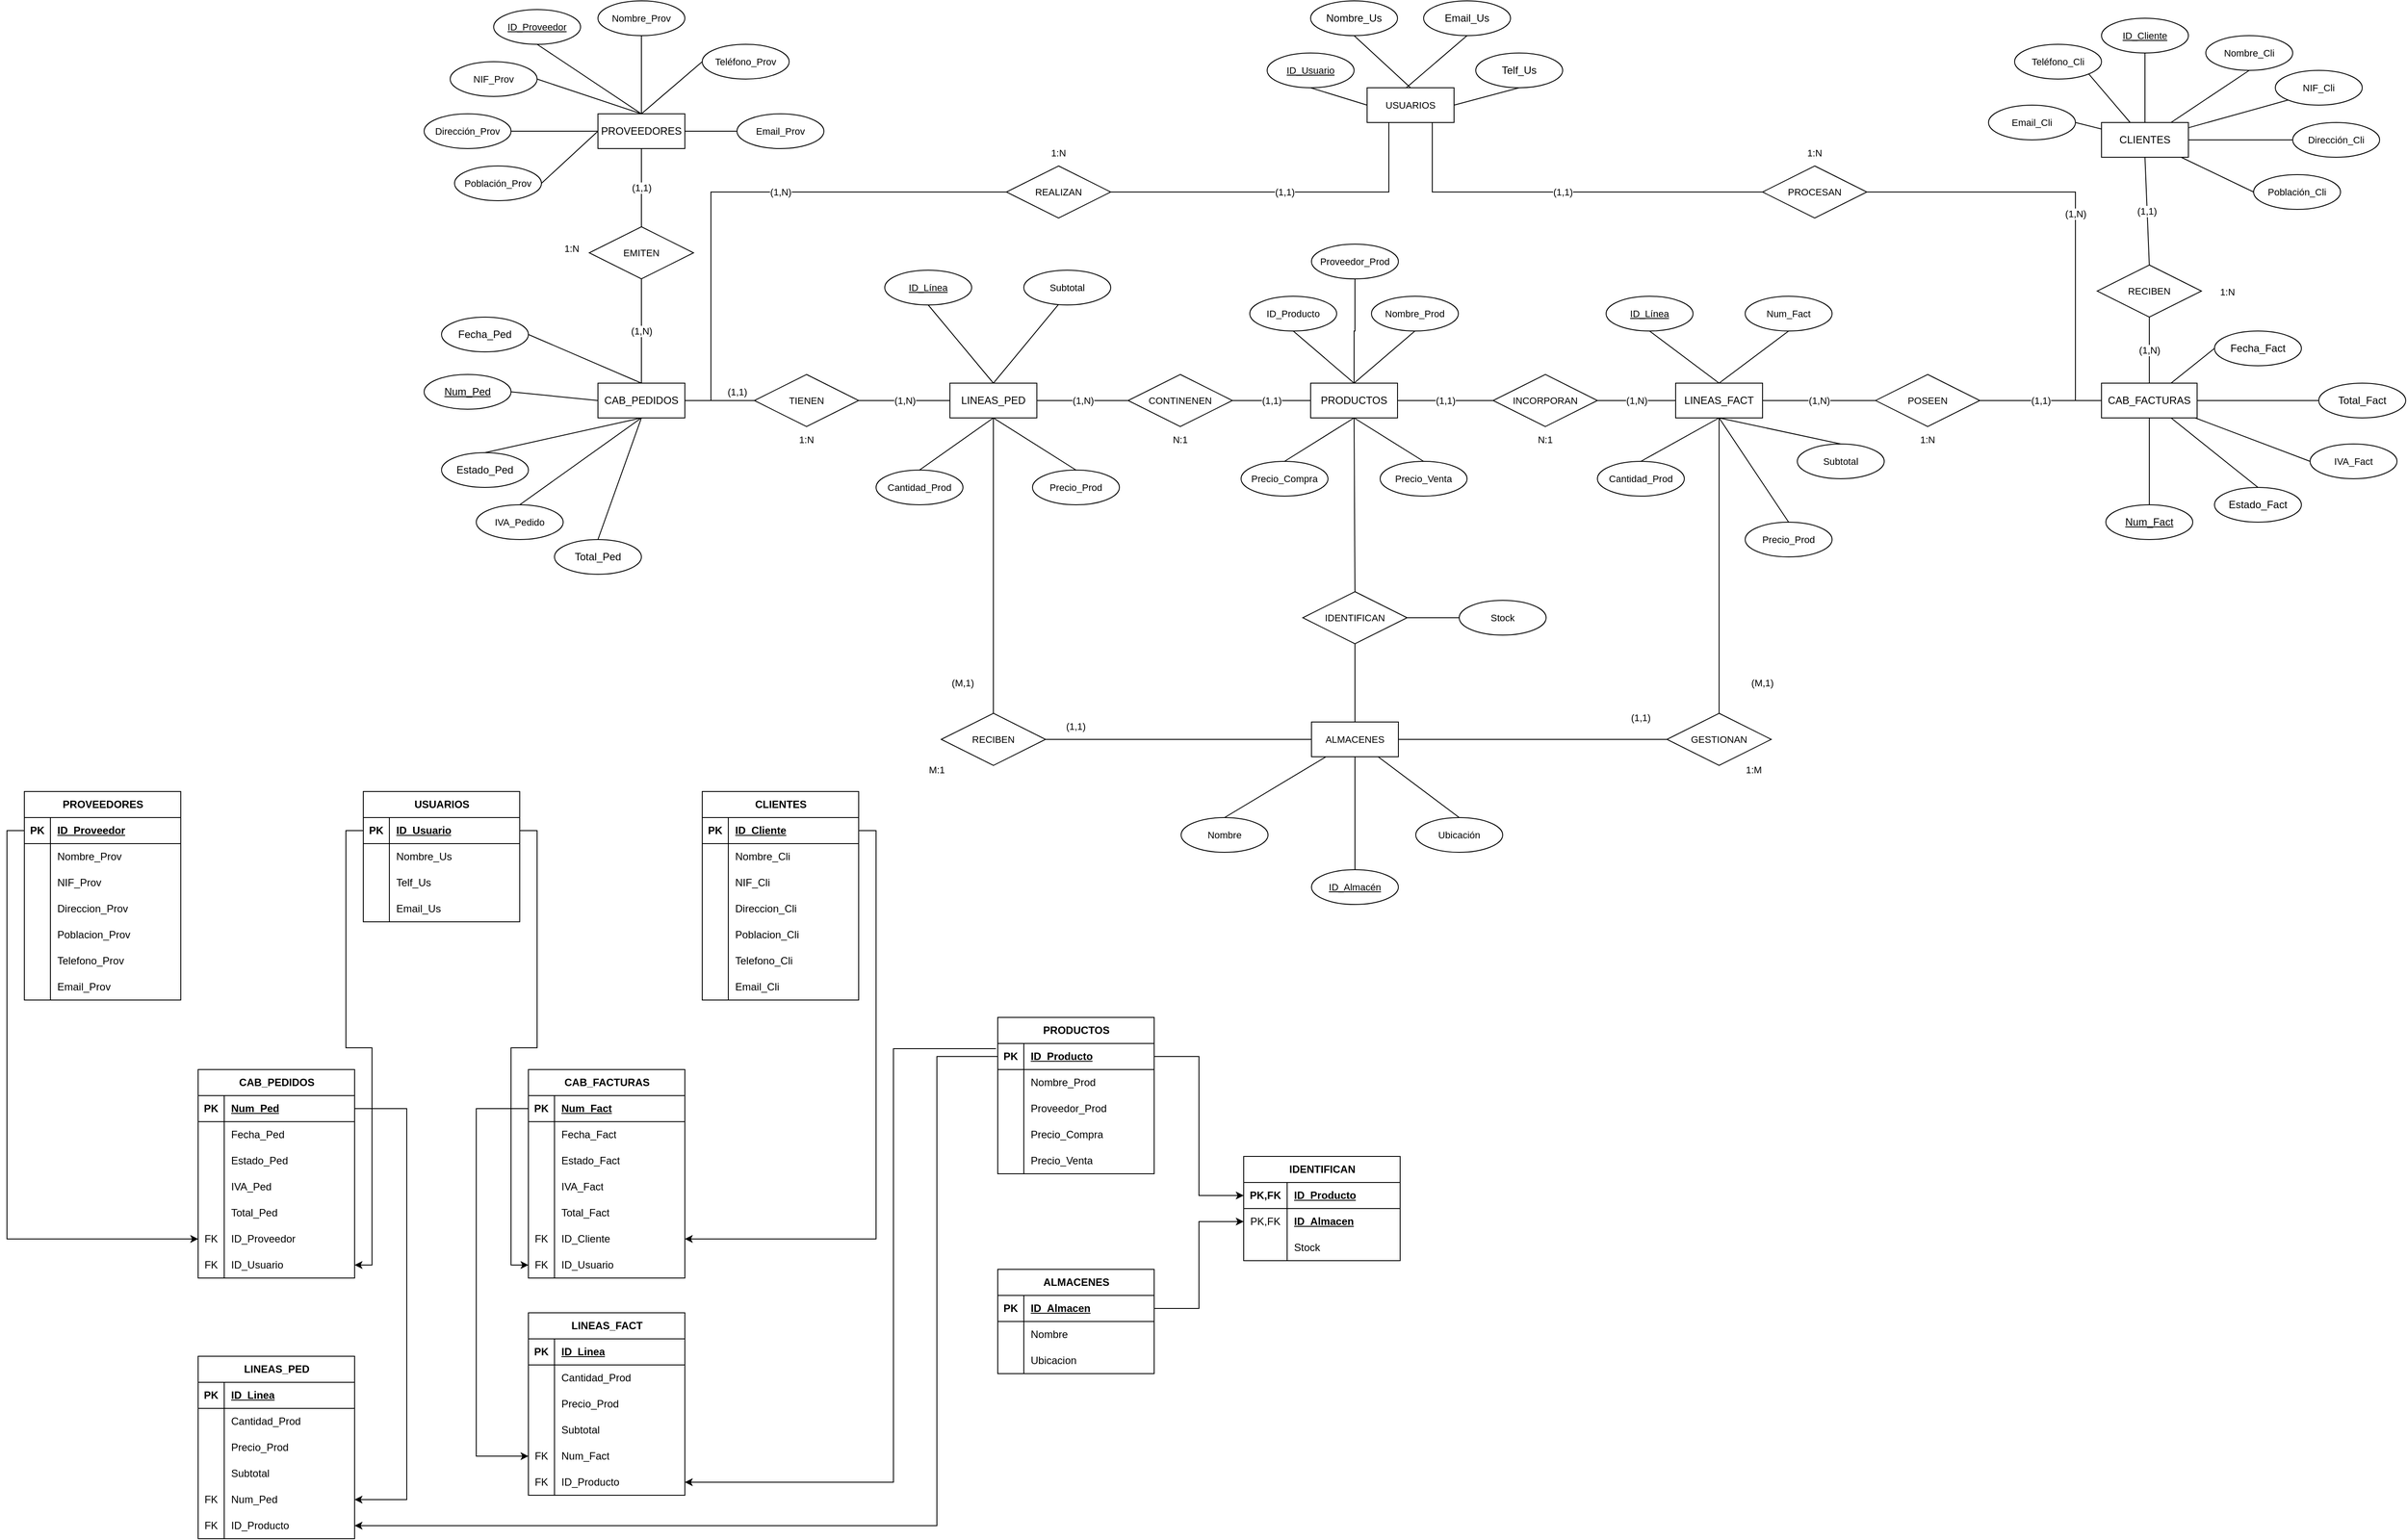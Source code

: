 <mxfile version="26.0.4">
  <diagram name="Página-1" id="mc1eryaF41oTLvvTfUuJ">
    <mxGraphModel dx="-4929" dy="-185" grid="1" gridSize="10" guides="1" tooltips="1" connect="1" arrows="1" fold="1" page="1" pageScale="1" pageWidth="827" pageHeight="1169" math="0" shadow="0">
      <root>
        <mxCell id="0" />
        <mxCell id="1" parent="0" />
        <mxCell id="Aye8MWn7cA1mDZiswihE-1" style="edgeStyle=none;shape=connector;rounded=0;orthogonalLoop=1;jettySize=auto;html=1;exitX=1;exitY=0.5;exitDx=0;exitDy=0;entryX=0;entryY=0.5;entryDx=0;entryDy=0;strokeColor=default;align=center;verticalAlign=middle;fontFamily=Helvetica;fontSize=11;fontColor=default;labelBackgroundColor=default;endArrow=none;endFill=0;" parent="1" source="Aye8MWn7cA1mDZiswihE-3" target="Aye8MWn7cA1mDZiswihE-43" edge="1">
          <mxGeometry relative="1" as="geometry" />
        </mxCell>
        <mxCell id="Aye8MWn7cA1mDZiswihE-2" value="(1,1)" style="edgeStyle=none;shape=connector;rounded=0;orthogonalLoop=1;jettySize=auto;html=1;exitX=0.5;exitY=1;exitDx=0;exitDy=0;entryX=0.5;entryY=0;entryDx=0;entryDy=0;strokeColor=default;align=center;verticalAlign=middle;fontFamily=Helvetica;fontSize=11;fontColor=default;labelBackgroundColor=default;endArrow=none;endFill=0;" parent="1" source="Aye8MWn7cA1mDZiswihE-3" target="Aye8MWn7cA1mDZiswihE-114" edge="1">
          <mxGeometry relative="1" as="geometry" />
        </mxCell>
        <mxCell id="Aye8MWn7cA1mDZiswihE-3" value="PROVEEDORES" style="whiteSpace=wrap;html=1;align=center;" parent="1" vertex="1">
          <mxGeometry x="7380" y="1780" width="100" height="40" as="geometry" />
        </mxCell>
        <mxCell id="Aye8MWn7cA1mDZiswihE-4" value="(1,1)" style="edgeStyle=none;shape=connector;rounded=0;orthogonalLoop=1;jettySize=auto;html=1;exitX=1;exitY=0.5;exitDx=0;exitDy=0;entryX=0;entryY=0.5;entryDx=0;entryDy=0;strokeColor=default;align=center;verticalAlign=middle;fontFamily=Helvetica;fontSize=11;fontColor=default;labelBackgroundColor=default;endArrow=none;endFill=0;" parent="1" edge="1">
          <mxGeometry x="0.45" y="10" relative="1" as="geometry">
            <mxPoint x="7482" y="2110" as="sourcePoint" />
            <mxPoint x="7562" y="2110" as="targetPoint" />
            <Array as="points">
              <mxPoint x="7540" y="2110" />
            </Array>
            <mxPoint as="offset" />
          </mxGeometry>
        </mxCell>
        <mxCell id="Aye8MWn7cA1mDZiswihE-5" value="CAB_PEDIDOS" style="whiteSpace=wrap;html=1;align=center;flipH=0;flipV=1;" parent="1" vertex="1">
          <mxGeometry x="7380" y="2090" width="100" height="40" as="geometry" />
        </mxCell>
        <mxCell id="Aye8MWn7cA1mDZiswihE-6" value="(1,N)" style="edgeStyle=none;shape=connector;rounded=0;orthogonalLoop=1;jettySize=auto;html=1;exitX=1;exitY=0.5;exitDx=0;exitDy=0;entryX=0;entryY=0.5;entryDx=0;entryDy=0;strokeColor=default;align=center;verticalAlign=middle;fontFamily=Helvetica;fontSize=11;fontColor=default;labelBackgroundColor=default;endArrow=none;endFill=0;" parent="1" source="Aye8MWn7cA1mDZiswihE-7" target="Aye8MWn7cA1mDZiswihE-118" edge="1">
          <mxGeometry relative="1" as="geometry" />
        </mxCell>
        <mxCell id="Aye8MWn7cA1mDZiswihE-7" value="LINEAS_PED" style="whiteSpace=wrap;html=1;align=center;" parent="1" vertex="1">
          <mxGeometry x="7785" y="2090" width="100" height="40" as="geometry" />
        </mxCell>
        <mxCell id="Aye8MWn7cA1mDZiswihE-8" value="PRODUCTOS" style="whiteSpace=wrap;html=1;align=center;" parent="1" vertex="1">
          <mxGeometry x="8200" y="2090" width="100" height="40" as="geometry" />
        </mxCell>
        <mxCell id="Aye8MWn7cA1mDZiswihE-9" style="edgeStyle=none;shape=connector;rounded=0;orthogonalLoop=1;jettySize=auto;html=1;exitX=1;exitY=0.5;exitDx=0;exitDy=0;entryX=0;entryY=0.5;entryDx=0;entryDy=0;strokeColor=default;align=center;verticalAlign=middle;fontFamily=Helvetica;fontSize=11;fontColor=default;labelBackgroundColor=default;endArrow=none;endFill=0;" parent="1" source="Aye8MWn7cA1mDZiswihE-10" target="Aye8MWn7cA1mDZiswihE-5" edge="1">
          <mxGeometry relative="1" as="geometry" />
        </mxCell>
        <mxCell id="Aye8MWn7cA1mDZiswihE-10" value="Num_Ped" style="ellipse;whiteSpace=wrap;html=1;align=center;fontStyle=4;flipH=0;flipV=1;" parent="1" vertex="1">
          <mxGeometry x="7180" y="2080" width="100" height="40" as="geometry" />
        </mxCell>
        <mxCell id="Aye8MWn7cA1mDZiswihE-11" style="edgeStyle=none;shape=connector;rounded=0;orthogonalLoop=1;jettySize=auto;html=1;exitX=1;exitY=0.5;exitDx=0;exitDy=0;strokeColor=default;align=center;verticalAlign=middle;fontFamily=Helvetica;fontSize=11;fontColor=default;labelBackgroundColor=default;endArrow=none;endFill=0;" parent="1" source="Aye8MWn7cA1mDZiswihE-12" edge="1">
          <mxGeometry relative="1" as="geometry">
            <mxPoint x="7430" y="2090" as="targetPoint" />
          </mxGeometry>
        </mxCell>
        <mxCell id="Aye8MWn7cA1mDZiswihE-12" value="Fecha_Ped" style="ellipse;whiteSpace=wrap;html=1;align=center;flipH=0;flipV=1;" parent="1" vertex="1">
          <mxGeometry x="7200" y="2014" width="100" height="40" as="geometry" />
        </mxCell>
        <mxCell id="Aye8MWn7cA1mDZiswihE-15" style="edgeStyle=none;shape=connector;rounded=0;orthogonalLoop=1;jettySize=auto;html=1;exitX=0.5;exitY=0;exitDx=0;exitDy=0;entryX=0.5;entryY=1;entryDx=0;entryDy=0;strokeColor=default;align=center;verticalAlign=middle;fontFamily=Helvetica;fontSize=11;fontColor=default;labelBackgroundColor=default;endArrow=none;endFill=0;" parent="1" source="Aye8MWn7cA1mDZiswihE-16" target="Aye8MWn7cA1mDZiswihE-5" edge="1">
          <mxGeometry relative="1" as="geometry" />
        </mxCell>
        <mxCell id="Aye8MWn7cA1mDZiswihE-16" value="Estado_Ped" style="ellipse;whiteSpace=wrap;html=1;align=center;flipH=0;flipV=1;" parent="1" vertex="1">
          <mxGeometry x="7200" y="2170" width="100" height="40" as="geometry" />
        </mxCell>
        <mxCell id="Aye8MWn7cA1mDZiswihE-17" style="edgeStyle=none;shape=connector;rounded=0;orthogonalLoop=1;jettySize=auto;html=1;exitX=0.5;exitY=0;exitDx=0;exitDy=0;entryX=0.5;entryY=1;entryDx=0;entryDy=0;strokeColor=default;align=center;verticalAlign=middle;fontFamily=Helvetica;fontSize=11;fontColor=default;labelBackgroundColor=default;endArrow=none;endFill=0;" parent="1" source="Aye8MWn7cA1mDZiswihE-18" target="Aye8MWn7cA1mDZiswihE-5" edge="1">
          <mxGeometry relative="1" as="geometry" />
        </mxCell>
        <mxCell id="Aye8MWn7cA1mDZiswihE-18" value="Total_Ped" style="ellipse;whiteSpace=wrap;html=1;align=center;flipH=0;flipV=1;" parent="1" vertex="1">
          <mxGeometry x="7330" y="2270" width="100" height="40" as="geometry" />
        </mxCell>
        <mxCell id="Aye8MWn7cA1mDZiswihE-19" style="edgeStyle=none;shape=connector;rounded=0;orthogonalLoop=1;jettySize=auto;html=1;exitX=0.5;exitY=1;exitDx=0;exitDy=0;entryX=0.5;entryY=0;entryDx=0;entryDy=0;strokeColor=default;align=center;verticalAlign=middle;fontFamily=Helvetica;fontSize=11;fontColor=default;labelBackgroundColor=default;endArrow=none;endFill=0;" parent="1" source="Aye8MWn7cA1mDZiswihE-20" target="Aye8MWn7cA1mDZiswihE-7" edge="1">
          <mxGeometry relative="1" as="geometry" />
        </mxCell>
        <mxCell id="Aye8MWn7cA1mDZiswihE-20" value="&lt;u&gt;ID_Línea&lt;/u&gt;" style="ellipse;whiteSpace=wrap;html=1;align=center;fontFamily=Helvetica;fontSize=11;fontColor=default;labelBackgroundColor=default;" parent="1" vertex="1">
          <mxGeometry x="7710" y="1960" width="100" height="40" as="geometry" />
        </mxCell>
        <mxCell id="Aye8MWn7cA1mDZiswihE-25" style="edgeStyle=none;shape=connector;rounded=0;orthogonalLoop=1;jettySize=auto;html=1;exitX=0.5;exitY=0;exitDx=0;exitDy=0;entryX=0.5;entryY=1;entryDx=0;entryDy=0;strokeColor=default;align=center;verticalAlign=middle;fontFamily=Helvetica;fontSize=11;fontColor=default;labelBackgroundColor=default;endArrow=none;endFill=0;" parent="1" source="Aye8MWn7cA1mDZiswihE-26" target="Aye8MWn7cA1mDZiswihE-7" edge="1">
          <mxGeometry relative="1" as="geometry" />
        </mxCell>
        <mxCell id="Aye8MWn7cA1mDZiswihE-26" value="Cantidad_Prod" style="ellipse;whiteSpace=wrap;html=1;align=center;fontFamily=Helvetica;fontSize=11;fontColor=default;labelBackgroundColor=default;" parent="1" vertex="1">
          <mxGeometry x="7700" y="2190" width="100" height="40" as="geometry" />
        </mxCell>
        <mxCell id="Aye8MWn7cA1mDZiswihE-27" style="edgeStyle=none;shape=connector;rounded=0;orthogonalLoop=1;jettySize=auto;html=1;exitX=0.5;exitY=0;exitDx=0;exitDy=0;entryX=0.5;entryY=1;entryDx=0;entryDy=0;strokeColor=default;align=center;verticalAlign=middle;fontFamily=Helvetica;fontSize=11;fontColor=default;labelBackgroundColor=default;endArrow=none;endFill=0;" parent="1" source="Aye8MWn7cA1mDZiswihE-28" target="Aye8MWn7cA1mDZiswihE-7" edge="1">
          <mxGeometry relative="1" as="geometry" />
        </mxCell>
        <mxCell id="Aye8MWn7cA1mDZiswihE-28" value="Precio_Prod" style="ellipse;whiteSpace=wrap;html=1;align=center;fontFamily=Helvetica;fontSize=11;fontColor=default;labelBackgroundColor=default;" parent="1" vertex="1">
          <mxGeometry x="7880" y="2190" width="100" height="40" as="geometry" />
        </mxCell>
        <mxCell id="Aye8MWn7cA1mDZiswihE-29" style="edgeStyle=none;shape=connector;rounded=0;orthogonalLoop=1;jettySize=auto;html=1;exitX=0.401;exitY=0.981;exitDx=0;exitDy=0;entryX=0.5;entryY=0;entryDx=0;entryDy=0;strokeColor=default;align=center;verticalAlign=middle;fontFamily=Helvetica;fontSize=11;fontColor=default;labelBackgroundColor=default;endArrow=none;endFill=0;exitPerimeter=0;" parent="1" source="Aye8MWn7cA1mDZiswihE-30" target="Aye8MWn7cA1mDZiswihE-7" edge="1">
          <mxGeometry relative="1" as="geometry" />
        </mxCell>
        <mxCell id="Aye8MWn7cA1mDZiswihE-30" value="Subtotal" style="ellipse;whiteSpace=wrap;html=1;align=center;fontFamily=Helvetica;fontSize=11;fontColor=default;labelBackgroundColor=default;" parent="1" vertex="1">
          <mxGeometry x="7870" y="1960" width="100" height="40" as="geometry" />
        </mxCell>
        <mxCell id="Aye8MWn7cA1mDZiswihE-31" style="edgeStyle=none;shape=connector;rounded=0;orthogonalLoop=1;jettySize=auto;html=1;exitX=0.5;exitY=1;exitDx=0;exitDy=0;entryX=0.5;entryY=0;entryDx=0;entryDy=0;strokeColor=default;align=center;verticalAlign=middle;fontFamily=Helvetica;fontSize=11;fontColor=default;labelBackgroundColor=default;endArrow=none;endFill=0;" parent="1" source="Aye8MWn7cA1mDZiswihE-32" target="Aye8MWn7cA1mDZiswihE-3" edge="1">
          <mxGeometry relative="1" as="geometry" />
        </mxCell>
        <mxCell id="Aye8MWn7cA1mDZiswihE-32" value="ID_Proveedor" style="ellipse;whiteSpace=wrap;html=1;align=center;fontStyle=4;fontFamily=Helvetica;fontSize=11;fontColor=default;labelBackgroundColor=default;" parent="1" vertex="1">
          <mxGeometry x="7260" y="1660" width="100" height="40" as="geometry" />
        </mxCell>
        <mxCell id="Aye8MWn7cA1mDZiswihE-33" style="edgeStyle=none;shape=connector;rounded=0;orthogonalLoop=1;jettySize=auto;html=1;exitX=0.5;exitY=1;exitDx=0;exitDy=0;strokeColor=default;align=center;verticalAlign=middle;fontFamily=Helvetica;fontSize=11;fontColor=default;labelBackgroundColor=default;endArrow=none;endFill=0;" parent="1" source="Aye8MWn7cA1mDZiswihE-34" edge="1">
          <mxGeometry relative="1" as="geometry">
            <mxPoint x="7430" y="1780" as="targetPoint" />
          </mxGeometry>
        </mxCell>
        <mxCell id="Aye8MWn7cA1mDZiswihE-34" value="Nombre_Prov" style="ellipse;whiteSpace=wrap;html=1;align=center;fontFamily=Helvetica;fontSize=11;fontColor=default;labelBackgroundColor=default;" parent="1" vertex="1">
          <mxGeometry x="7380" y="1650" width="100" height="40" as="geometry" />
        </mxCell>
        <mxCell id="Aye8MWn7cA1mDZiswihE-35" style="rounded=0;orthogonalLoop=1;jettySize=auto;html=1;exitX=1;exitY=0.5;exitDx=0;exitDy=0;entryX=0.5;entryY=0;entryDx=0;entryDy=0;endArrow=none;endFill=0;" parent="1" source="Aye8MWn7cA1mDZiswihE-36" target="Aye8MWn7cA1mDZiswihE-3" edge="1">
          <mxGeometry relative="1" as="geometry" />
        </mxCell>
        <mxCell id="Aye8MWn7cA1mDZiswihE-36" value="NIF_Prov" style="ellipse;whiteSpace=wrap;html=1;align=center;fontFamily=Helvetica;fontSize=11;fontColor=default;labelBackgroundColor=default;" parent="1" vertex="1">
          <mxGeometry x="7210" y="1720" width="100" height="40" as="geometry" />
        </mxCell>
        <mxCell id="Aye8MWn7cA1mDZiswihE-37" style="edgeStyle=none;shape=connector;rounded=0;orthogonalLoop=1;jettySize=auto;html=1;exitX=1;exitY=0.5;exitDx=0;exitDy=0;entryX=0;entryY=0.5;entryDx=0;entryDy=0;strokeColor=default;align=center;verticalAlign=middle;fontFamily=Helvetica;fontSize=11;fontColor=default;labelBackgroundColor=default;endArrow=none;endFill=0;" parent="1" source="Aye8MWn7cA1mDZiswihE-38" target="Aye8MWn7cA1mDZiswihE-3" edge="1">
          <mxGeometry relative="1" as="geometry" />
        </mxCell>
        <mxCell id="Aye8MWn7cA1mDZiswihE-38" value="Dirección_Prov" style="ellipse;whiteSpace=wrap;html=1;align=center;fontFamily=Helvetica;fontSize=11;fontColor=default;labelBackgroundColor=default;" parent="1" vertex="1">
          <mxGeometry x="7180" y="1780" width="100" height="40" as="geometry" />
        </mxCell>
        <mxCell id="Aye8MWn7cA1mDZiswihE-39" style="edgeStyle=none;shape=connector;rounded=0;orthogonalLoop=1;jettySize=auto;html=1;exitX=1;exitY=0.5;exitDx=0;exitDy=0;entryX=0;entryY=0.5;entryDx=0;entryDy=0;strokeColor=default;align=center;verticalAlign=middle;fontFamily=Helvetica;fontSize=11;fontColor=default;labelBackgroundColor=default;endArrow=none;endFill=0;" parent="1" source="Aye8MWn7cA1mDZiswihE-40" target="Aye8MWn7cA1mDZiswihE-3" edge="1">
          <mxGeometry relative="1" as="geometry" />
        </mxCell>
        <mxCell id="Aye8MWn7cA1mDZiswihE-40" value="Población_Prov" style="ellipse;whiteSpace=wrap;html=1;align=center;fontFamily=Helvetica;fontSize=11;fontColor=default;labelBackgroundColor=default;" parent="1" vertex="1">
          <mxGeometry x="7215" y="1840" width="100" height="40" as="geometry" />
        </mxCell>
        <mxCell id="Aye8MWn7cA1mDZiswihE-41" style="edgeStyle=none;shape=connector;rounded=0;orthogonalLoop=1;jettySize=auto;html=1;exitX=0;exitY=0.5;exitDx=0;exitDy=0;entryX=0.5;entryY=0;entryDx=0;entryDy=0;strokeColor=default;align=center;verticalAlign=middle;fontFamily=Helvetica;fontSize=11;fontColor=default;labelBackgroundColor=default;endArrow=none;endFill=0;" parent="1" source="Aye8MWn7cA1mDZiswihE-42" target="Aye8MWn7cA1mDZiswihE-3" edge="1">
          <mxGeometry relative="1" as="geometry" />
        </mxCell>
        <mxCell id="Aye8MWn7cA1mDZiswihE-42" value="Teléfono_Prov" style="ellipse;whiteSpace=wrap;html=1;align=center;fontFamily=Helvetica;fontSize=11;fontColor=default;labelBackgroundColor=default;" parent="1" vertex="1">
          <mxGeometry x="7500" y="1700" width="100" height="40" as="geometry" />
        </mxCell>
        <mxCell id="Aye8MWn7cA1mDZiswihE-43" value="Email_Prov" style="ellipse;whiteSpace=wrap;html=1;align=center;fontFamily=Helvetica;fontSize=11;fontColor=default;labelBackgroundColor=default;" parent="1" vertex="1">
          <mxGeometry x="7540" y="1780" width="100" height="40" as="geometry" />
        </mxCell>
        <mxCell id="Aye8MWn7cA1mDZiswihE-44" style="edgeStyle=none;shape=connector;rounded=0;orthogonalLoop=1;jettySize=auto;html=1;exitX=0.5;exitY=1;exitDx=0;exitDy=0;entryX=0.5;entryY=0;entryDx=0;entryDy=0;strokeColor=default;align=center;verticalAlign=middle;fontFamily=Helvetica;fontSize=11;fontColor=default;labelBackgroundColor=default;endArrow=none;endFill=0;" parent="1" source="Aye8MWn7cA1mDZiswihE-45" target="Aye8MWn7cA1mDZiswihE-8" edge="1">
          <mxGeometry relative="1" as="geometry" />
        </mxCell>
        <mxCell id="Aye8MWn7cA1mDZiswihE-45" value="ID_Producto" style="ellipse;whiteSpace=wrap;html=1;align=center;fontFamily=Helvetica;fontSize=11;fontColor=default;labelBackgroundColor=default;" parent="1" vertex="1">
          <mxGeometry x="8130" y="1990" width="100" height="40" as="geometry" />
        </mxCell>
        <mxCell id="Aye8MWn7cA1mDZiswihE-46" style="edgeStyle=none;shape=connector;rounded=0;orthogonalLoop=1;jettySize=auto;html=1;exitX=0.5;exitY=1;exitDx=0;exitDy=0;entryX=0.5;entryY=0;entryDx=0;entryDy=0;strokeColor=default;align=center;verticalAlign=middle;fontFamily=Helvetica;fontSize=11;fontColor=default;labelBackgroundColor=default;endArrow=none;endFill=0;" parent="1" source="Aye8MWn7cA1mDZiswihE-47" target="Aye8MWn7cA1mDZiswihE-8" edge="1">
          <mxGeometry relative="1" as="geometry" />
        </mxCell>
        <mxCell id="Aye8MWn7cA1mDZiswihE-47" value="Nombre_Prod" style="ellipse;whiteSpace=wrap;html=1;align=center;fontFamily=Helvetica;fontSize=11;fontColor=default;labelBackgroundColor=default;" parent="1" vertex="1">
          <mxGeometry x="8270" y="1990" width="100" height="40" as="geometry" />
        </mxCell>
        <mxCell id="nmhIIVLm826GIxKEf2s4-2" style="edgeStyle=orthogonalEdgeStyle;rounded=0;orthogonalLoop=1;jettySize=auto;html=1;exitX=0.5;exitY=1;exitDx=0;exitDy=0;entryX=0.5;entryY=0;entryDx=0;entryDy=0;endArrow=none;endFill=0;" parent="1" source="Aye8MWn7cA1mDZiswihE-49" target="Aye8MWn7cA1mDZiswihE-8" edge="1">
          <mxGeometry relative="1" as="geometry" />
        </mxCell>
        <mxCell id="Aye8MWn7cA1mDZiswihE-49" value="Proveedor_Prod" style="ellipse;whiteSpace=wrap;html=1;align=center;fontFamily=Helvetica;fontSize=11;fontColor=default;labelBackgroundColor=default;" parent="1" vertex="1">
          <mxGeometry x="8201" y="1930" width="100" height="40" as="geometry" />
        </mxCell>
        <mxCell id="Aye8MWn7cA1mDZiswihE-50" style="edgeStyle=none;shape=connector;rounded=0;orthogonalLoop=1;jettySize=auto;html=1;exitX=0.5;exitY=0;exitDx=0;exitDy=0;strokeColor=default;align=center;verticalAlign=middle;fontFamily=Helvetica;fontSize=11;fontColor=default;labelBackgroundColor=default;endArrow=none;endFill=0;" parent="1" source="Aye8MWn7cA1mDZiswihE-51" edge="1">
          <mxGeometry relative="1" as="geometry">
            <mxPoint x="8250" y="2130" as="targetPoint" />
          </mxGeometry>
        </mxCell>
        <mxCell id="Aye8MWn7cA1mDZiswihE-51" value="Precio_Compra" style="ellipse;whiteSpace=wrap;html=1;align=center;fontFamily=Helvetica;fontSize=11;labelBackgroundColor=default;" parent="1" vertex="1">
          <mxGeometry x="8120" y="2180" width="100" height="40" as="geometry" />
        </mxCell>
        <mxCell id="Aye8MWn7cA1mDZiswihE-52" value="(1,1)" style="edgeStyle=none;shape=connector;rounded=0;orthogonalLoop=1;jettySize=auto;html=1;exitX=0.5;exitY=1;exitDx=0;exitDy=0;entryX=0.5;entryY=0;entryDx=0;entryDy=0;strokeColor=default;align=center;verticalAlign=middle;fontFamily=Helvetica;fontSize=11;fontColor=default;labelBackgroundColor=default;endArrow=none;endFill=0;" parent="1" source="Aye8MWn7cA1mDZiswihE-53" target="Aye8MWn7cA1mDZiswihE-123" edge="1">
          <mxGeometry relative="1" as="geometry" />
        </mxCell>
        <mxCell id="Aye8MWn7cA1mDZiswihE-174" style="edgeStyle=none;shape=connector;rounded=0;orthogonalLoop=1;jettySize=auto;html=1;entryX=1;entryY=0.5;entryDx=0;entryDy=0;strokeColor=default;align=center;verticalAlign=middle;fontFamily=Helvetica;fontSize=11;fontColor=default;labelBackgroundColor=default;endArrow=none;endFill=0;" parent="1" source="Aye8MWn7cA1mDZiswihE-53" target="Aye8MWn7cA1mDZiswihE-93" edge="1">
          <mxGeometry relative="1" as="geometry" />
        </mxCell>
        <mxCell id="Aye8MWn7cA1mDZiswihE-175" style="edgeStyle=none;shape=connector;rounded=0;orthogonalLoop=1;jettySize=auto;html=1;entryX=1;entryY=1;entryDx=0;entryDy=0;strokeColor=default;align=center;verticalAlign=middle;fontFamily=Helvetica;fontSize=11;fontColor=default;labelBackgroundColor=default;endArrow=none;endFill=0;" parent="1" source="Aye8MWn7cA1mDZiswihE-53" target="Aye8MWn7cA1mDZiswihE-91" edge="1">
          <mxGeometry relative="1" as="geometry" />
        </mxCell>
        <mxCell id="Aye8MWn7cA1mDZiswihE-176" style="edgeStyle=none;shape=connector;rounded=0;orthogonalLoop=1;jettySize=auto;html=1;entryX=0.5;entryY=1;entryDx=0;entryDy=0;strokeColor=default;align=center;verticalAlign=middle;fontFamily=Helvetica;fontSize=11;fontColor=default;labelBackgroundColor=default;endArrow=none;endFill=0;" parent="1" source="Aye8MWn7cA1mDZiswihE-53" target="Aye8MWn7cA1mDZiswihE-81" edge="1">
          <mxGeometry relative="1" as="geometry" />
        </mxCell>
        <mxCell id="Aye8MWn7cA1mDZiswihE-177" style="edgeStyle=none;shape=connector;rounded=0;orthogonalLoop=1;jettySize=auto;html=1;entryX=0.5;entryY=1;entryDx=0;entryDy=0;strokeColor=default;align=center;verticalAlign=middle;fontFamily=Helvetica;fontSize=11;fontColor=default;labelBackgroundColor=default;endArrow=none;endFill=0;" parent="1" source="Aye8MWn7cA1mDZiswihE-53" target="Aye8MWn7cA1mDZiswihE-83" edge="1">
          <mxGeometry relative="1" as="geometry" />
        </mxCell>
        <mxCell id="Aye8MWn7cA1mDZiswihE-178" style="edgeStyle=none;shape=connector;rounded=0;orthogonalLoop=1;jettySize=auto;html=1;entryX=0;entryY=1;entryDx=0;entryDy=0;strokeColor=default;align=center;verticalAlign=middle;fontFamily=Helvetica;fontSize=11;fontColor=default;labelBackgroundColor=default;endArrow=none;endFill=0;" parent="1" source="Aye8MWn7cA1mDZiswihE-53" target="Aye8MWn7cA1mDZiswihE-85" edge="1">
          <mxGeometry relative="1" as="geometry" />
        </mxCell>
        <mxCell id="Aye8MWn7cA1mDZiswihE-179" style="edgeStyle=none;shape=connector;rounded=0;orthogonalLoop=1;jettySize=auto;html=1;entryX=0;entryY=0.5;entryDx=0;entryDy=0;strokeColor=default;align=center;verticalAlign=middle;fontFamily=Helvetica;fontSize=11;fontColor=default;labelBackgroundColor=default;endArrow=none;endFill=0;" parent="1" source="Aye8MWn7cA1mDZiswihE-53" target="Aye8MWn7cA1mDZiswihE-87" edge="1">
          <mxGeometry relative="1" as="geometry" />
        </mxCell>
        <mxCell id="Aye8MWn7cA1mDZiswihE-180" style="edgeStyle=none;shape=connector;rounded=0;orthogonalLoop=1;jettySize=auto;html=1;entryX=0;entryY=0.5;entryDx=0;entryDy=0;strokeColor=default;align=center;verticalAlign=middle;fontFamily=Helvetica;fontSize=11;fontColor=default;labelBackgroundColor=default;endArrow=none;endFill=0;" parent="1" source="Aye8MWn7cA1mDZiswihE-53" target="Aye8MWn7cA1mDZiswihE-89" edge="1">
          <mxGeometry relative="1" as="geometry" />
        </mxCell>
        <mxCell id="Aye8MWn7cA1mDZiswihE-53" value="CLIENTES" style="whiteSpace=wrap;html=1;align=center;" parent="1" vertex="1">
          <mxGeometry x="9110" y="1790" width="100" height="40" as="geometry" />
        </mxCell>
        <mxCell id="Aye8MWn7cA1mDZiswihE-54" style="edgeStyle=orthogonalEdgeStyle;shape=connector;rounded=0;orthogonalLoop=1;jettySize=auto;html=1;exitX=1;exitY=0;exitDx=0;exitDy=0;entryX=0.5;entryY=1;entryDx=0;entryDy=0;strokeColor=default;align=center;verticalAlign=middle;fontFamily=Helvetica;fontSize=11;fontColor=default;labelBackgroundColor=default;endArrow=none;endFill=0;" parent="1" target="Aye8MWn7cA1mDZiswihE-96" edge="1">
          <mxGeometry relative="1" as="geometry">
            <mxPoint x="8345" y="1790" as="sourcePoint" />
          </mxGeometry>
        </mxCell>
        <mxCell id="Aye8MWn7cA1mDZiswihE-55" value="(1,1)" style="edgeStyle=none;shape=connector;rounded=0;orthogonalLoop=1;jettySize=auto;html=1;exitX=0;exitY=0.5;exitDx=0;exitDy=0;entryX=1;entryY=0.5;entryDx=0;entryDy=0;strokeColor=default;align=center;verticalAlign=middle;fontFamily=Helvetica;fontSize=11;fontColor=default;labelBackgroundColor=default;endArrow=none;endFill=0;" parent="1" source="Aye8MWn7cA1mDZiswihE-56" target="Aye8MWn7cA1mDZiswihE-125" edge="1">
          <mxGeometry relative="1" as="geometry" />
        </mxCell>
        <mxCell id="Aye8MWn7cA1mDZiswihE-181" style="edgeStyle=none;shape=connector;rounded=0;orthogonalLoop=1;jettySize=auto;html=1;entryX=0.5;entryY=0;entryDx=0;entryDy=0;strokeColor=default;align=center;verticalAlign=middle;fontFamily=Helvetica;fontSize=11;fontColor=default;labelBackgroundColor=default;endArrow=none;endFill=0;" parent="1" source="Aye8MWn7cA1mDZiswihE-56" target="Aye8MWn7cA1mDZiswihE-59" edge="1">
          <mxGeometry relative="1" as="geometry" />
        </mxCell>
        <mxCell id="Aye8MWn7cA1mDZiswihE-183" style="edgeStyle=none;shape=connector;rounded=0;orthogonalLoop=1;jettySize=auto;html=1;entryX=0.5;entryY=0;entryDx=0;entryDy=0;strokeColor=default;align=center;verticalAlign=middle;fontFamily=Helvetica;fontSize=11;fontColor=default;labelBackgroundColor=default;endArrow=none;endFill=0;" parent="1" source="Aye8MWn7cA1mDZiswihE-56" target="Aye8MWn7cA1mDZiswihE-65" edge="1">
          <mxGeometry relative="1" as="geometry" />
        </mxCell>
        <mxCell id="Aye8MWn7cA1mDZiswihE-184" style="edgeStyle=none;shape=connector;rounded=0;orthogonalLoop=1;jettySize=auto;html=1;entryX=0;entryY=0.5;entryDx=0;entryDy=0;strokeColor=default;align=center;verticalAlign=middle;fontFamily=Helvetica;fontSize=11;fontColor=default;labelBackgroundColor=default;endArrow=none;endFill=0;" parent="1" source="Aye8MWn7cA1mDZiswihE-56" target="Aye8MWn7cA1mDZiswihE-110" edge="1">
          <mxGeometry relative="1" as="geometry" />
        </mxCell>
        <mxCell id="Aye8MWn7cA1mDZiswihE-185" style="edgeStyle=none;shape=connector;rounded=0;orthogonalLoop=1;jettySize=auto;html=1;entryX=0;entryY=0.5;entryDx=0;entryDy=0;strokeColor=default;align=center;verticalAlign=middle;fontFamily=Helvetica;fontSize=11;fontColor=default;labelBackgroundColor=default;endArrow=none;endFill=0;" parent="1" source="Aye8MWn7cA1mDZiswihE-56" target="Aye8MWn7cA1mDZiswihE-67" edge="1">
          <mxGeometry relative="1" as="geometry" />
        </mxCell>
        <mxCell id="Aye8MWn7cA1mDZiswihE-187" style="edgeStyle=none;shape=connector;rounded=0;orthogonalLoop=1;jettySize=auto;html=1;entryX=0;entryY=0.5;entryDx=0;entryDy=0;strokeColor=default;align=center;verticalAlign=middle;fontFamily=Helvetica;fontSize=11;fontColor=default;labelBackgroundColor=default;endArrow=none;endFill=0;" parent="1" source="Aye8MWn7cA1mDZiswihE-56" target="Aye8MWn7cA1mDZiswihE-61" edge="1">
          <mxGeometry relative="1" as="geometry" />
        </mxCell>
        <mxCell id="Aye8MWn7cA1mDZiswihE-56" value="CAB_FACTURAS" style="whiteSpace=wrap;html=1;align=center;flipH=0;flipV=1;" parent="1" vertex="1">
          <mxGeometry x="9110" y="2090" width="110" height="40" as="geometry" />
        </mxCell>
        <mxCell id="Aye8MWn7cA1mDZiswihE-57" value="(1,N)" style="edgeStyle=none;shape=connector;rounded=0;orthogonalLoop=1;jettySize=auto;html=1;exitX=0;exitY=0.5;exitDx=0;exitDy=0;entryX=1;entryY=0.5;entryDx=0;entryDy=0;strokeColor=default;align=center;verticalAlign=middle;fontFamily=Helvetica;fontSize=11;fontColor=default;labelBackgroundColor=default;endArrow=none;endFill=0;" parent="1" source="Aye8MWn7cA1mDZiswihE-58" target="Aye8MWn7cA1mDZiswihE-127" edge="1">
          <mxGeometry relative="1" as="geometry" />
        </mxCell>
        <mxCell id="Aye8MWn7cA1mDZiswihE-58" value="LINEAS_FACT" style="whiteSpace=wrap;html=1;align=center;" parent="1" vertex="1">
          <mxGeometry x="8620" y="2090" width="100" height="40" as="geometry" />
        </mxCell>
        <mxCell id="Aye8MWn7cA1mDZiswihE-59" value="Num_Fact" style="ellipse;whiteSpace=wrap;html=1;align=center;fontStyle=4;flipH=0;flipV=1;" parent="1" vertex="1">
          <mxGeometry x="9115" y="2230" width="100" height="40" as="geometry" />
        </mxCell>
        <mxCell id="Aye8MWn7cA1mDZiswihE-61" value="Fecha_Fact" style="ellipse;whiteSpace=wrap;html=1;align=center;flipH=0;flipV=1;" parent="1" vertex="1">
          <mxGeometry x="9240" y="2030" width="100" height="40" as="geometry" />
        </mxCell>
        <mxCell id="Aye8MWn7cA1mDZiswihE-65" value="Estado_Fact" style="ellipse;whiteSpace=wrap;html=1;align=center;flipH=0;flipV=1;" parent="1" vertex="1">
          <mxGeometry x="9240" y="2210" width="100" height="40" as="geometry" />
        </mxCell>
        <mxCell id="Aye8MWn7cA1mDZiswihE-67" value="Total_Fact" style="ellipse;whiteSpace=wrap;html=1;align=center;flipH=0;flipV=1;" parent="1" vertex="1">
          <mxGeometry x="9360" y="2090" width="100" height="40" as="geometry" />
        </mxCell>
        <mxCell id="Aye8MWn7cA1mDZiswihE-68" style="edgeStyle=none;shape=connector;rounded=0;orthogonalLoop=1;jettySize=auto;html=1;exitX=0.5;exitY=1;exitDx=0;exitDy=0;entryX=0.5;entryY=0;entryDx=0;entryDy=0;strokeColor=default;align=center;verticalAlign=middle;fontFamily=Helvetica;fontSize=11;fontColor=default;labelBackgroundColor=default;endArrow=none;endFill=0;" parent="1" source="Aye8MWn7cA1mDZiswihE-69" target="Aye8MWn7cA1mDZiswihE-58" edge="1">
          <mxGeometry relative="1" as="geometry" />
        </mxCell>
        <mxCell id="Aye8MWn7cA1mDZiswihE-69" value="&lt;u&gt;ID_Línea&lt;/u&gt;" style="ellipse;whiteSpace=wrap;html=1;align=center;fontFamily=Helvetica;fontSize=11;fontColor=default;labelBackgroundColor=default;" parent="1" vertex="1">
          <mxGeometry x="8540" y="1990" width="100" height="40" as="geometry" />
        </mxCell>
        <mxCell id="Aye8MWn7cA1mDZiswihE-70" style="edgeStyle=none;shape=connector;rounded=0;orthogonalLoop=1;jettySize=auto;html=1;exitX=0.5;exitY=1;exitDx=0;exitDy=0;entryX=0.5;entryY=0;entryDx=0;entryDy=0;strokeColor=default;align=center;verticalAlign=middle;fontFamily=Helvetica;fontSize=11;fontColor=default;labelBackgroundColor=default;endArrow=none;endFill=0;" parent="1" source="Aye8MWn7cA1mDZiswihE-71" target="Aye8MWn7cA1mDZiswihE-58" edge="1">
          <mxGeometry relative="1" as="geometry" />
        </mxCell>
        <mxCell id="Aye8MWn7cA1mDZiswihE-71" value="Num_Fact" style="ellipse;whiteSpace=wrap;html=1;align=center;fontFamily=Helvetica;fontSize=11;fontColor=default;labelBackgroundColor=default;" parent="1" vertex="1">
          <mxGeometry x="8700" y="1990" width="100" height="40" as="geometry" />
        </mxCell>
        <mxCell id="Aye8MWn7cA1mDZiswihE-74" style="edgeStyle=none;shape=connector;rounded=0;orthogonalLoop=1;jettySize=auto;html=1;exitX=0.5;exitY=0;exitDx=0;exitDy=0;entryX=0.5;entryY=1;entryDx=0;entryDy=0;strokeColor=default;align=center;verticalAlign=middle;fontFamily=Helvetica;fontSize=11;fontColor=default;labelBackgroundColor=default;endArrow=none;endFill=0;" parent="1" source="Aye8MWn7cA1mDZiswihE-75" target="Aye8MWn7cA1mDZiswihE-58" edge="1">
          <mxGeometry relative="1" as="geometry" />
        </mxCell>
        <mxCell id="Aye8MWn7cA1mDZiswihE-75" value="Cantidad_Prod" style="ellipse;whiteSpace=wrap;html=1;align=center;fontFamily=Helvetica;fontSize=11;fontColor=default;labelBackgroundColor=default;" parent="1" vertex="1">
          <mxGeometry x="8530" y="2180" width="100" height="40" as="geometry" />
        </mxCell>
        <mxCell id="Aye8MWn7cA1mDZiswihE-76" style="edgeStyle=none;shape=connector;rounded=0;orthogonalLoop=1;jettySize=auto;html=1;exitX=0.5;exitY=0;exitDx=0;exitDy=0;entryX=0.5;entryY=1;entryDx=0;entryDy=0;strokeColor=default;align=center;verticalAlign=middle;fontFamily=Helvetica;fontSize=11;fontColor=default;labelBackgroundColor=default;endArrow=none;endFill=0;" parent="1" source="Aye8MWn7cA1mDZiswihE-77" target="Aye8MWn7cA1mDZiswihE-58" edge="1">
          <mxGeometry relative="1" as="geometry" />
        </mxCell>
        <mxCell id="Aye8MWn7cA1mDZiswihE-77" value="Precio_Prod" style="ellipse;whiteSpace=wrap;html=1;align=center;fontFamily=Helvetica;fontSize=11;fontColor=default;labelBackgroundColor=default;" parent="1" vertex="1">
          <mxGeometry x="8700" y="2250" width="100" height="40" as="geometry" />
        </mxCell>
        <mxCell id="Aye8MWn7cA1mDZiswihE-78" style="edgeStyle=none;shape=connector;rounded=0;orthogonalLoop=1;jettySize=auto;html=1;exitX=0.5;exitY=0;exitDx=0;exitDy=0;entryX=0.5;entryY=1;entryDx=0;entryDy=0;strokeColor=default;align=center;verticalAlign=middle;fontFamily=Helvetica;fontSize=11;fontColor=default;labelBackgroundColor=default;endArrow=none;endFill=0;" parent="1" source="Aye8MWn7cA1mDZiswihE-79" target="Aye8MWn7cA1mDZiswihE-58" edge="1">
          <mxGeometry relative="1" as="geometry" />
        </mxCell>
        <mxCell id="Aye8MWn7cA1mDZiswihE-79" value="Subtotal" style="ellipse;whiteSpace=wrap;html=1;align=center;fontFamily=Helvetica;fontSize=11;fontColor=default;labelBackgroundColor=default;" parent="1" vertex="1">
          <mxGeometry x="8760" y="2160" width="100" height="40" as="geometry" />
        </mxCell>
        <mxCell id="Aye8MWn7cA1mDZiswihE-81" value="ID_Cliente" style="ellipse;whiteSpace=wrap;html=1;align=center;fontStyle=4;fontFamily=Helvetica;fontSize=11;fontColor=default;labelBackgroundColor=default;" parent="1" vertex="1">
          <mxGeometry x="9110" y="1670" width="100" height="40" as="geometry" />
        </mxCell>
        <mxCell id="Aye8MWn7cA1mDZiswihE-83" value="Nombre_Cli" style="ellipse;whiteSpace=wrap;html=1;align=center;fontFamily=Helvetica;fontSize=11;fontColor=default;labelBackgroundColor=default;" parent="1" vertex="1">
          <mxGeometry x="9230" y="1690" width="100" height="40" as="geometry" />
        </mxCell>
        <mxCell id="Aye8MWn7cA1mDZiswihE-85" value="NIF_Cli" style="ellipse;whiteSpace=wrap;html=1;align=center;fontFamily=Helvetica;fontSize=11;fontColor=default;labelBackgroundColor=default;" parent="1" vertex="1">
          <mxGeometry x="9310" y="1730" width="100" height="40" as="geometry" />
        </mxCell>
        <mxCell id="Aye8MWn7cA1mDZiswihE-87" value="Dirección_Cli" style="ellipse;whiteSpace=wrap;html=1;align=center;fontFamily=Helvetica;fontSize=11;fontColor=default;labelBackgroundColor=default;" parent="1" vertex="1">
          <mxGeometry x="9330" y="1790" width="100" height="40" as="geometry" />
        </mxCell>
        <mxCell id="Aye8MWn7cA1mDZiswihE-89" value="Población_Cli" style="ellipse;whiteSpace=wrap;html=1;align=center;fontFamily=Helvetica;fontSize=11;fontColor=default;labelBackgroundColor=default;" parent="1" vertex="1">
          <mxGeometry x="9285" y="1850" width="100" height="40" as="geometry" />
        </mxCell>
        <mxCell id="Aye8MWn7cA1mDZiswihE-91" value="Teléfono_Cli" style="ellipse;whiteSpace=wrap;html=1;align=center;fontFamily=Helvetica;fontSize=11;fontColor=default;labelBackgroundColor=default;" parent="1" vertex="1">
          <mxGeometry x="9010" y="1700" width="100" height="40" as="geometry" />
        </mxCell>
        <mxCell id="Aye8MWn7cA1mDZiswihE-93" value="Email_Cli" style="ellipse;whiteSpace=wrap;html=1;align=center;fontFamily=Helvetica;fontSize=11;fontColor=default;labelBackgroundColor=default;" parent="1" vertex="1">
          <mxGeometry x="8980" y="1770" width="100" height="40" as="geometry" />
        </mxCell>
        <mxCell id="Aye8MWn7cA1mDZiswihE-94" value="(1,1)" style="edgeStyle=orthogonalEdgeStyle;shape=connector;rounded=0;orthogonalLoop=1;jettySize=auto;html=1;exitX=0.25;exitY=1;exitDx=0;exitDy=0;entryX=1;entryY=0.5;entryDx=0;entryDy=0;strokeColor=default;align=center;verticalAlign=middle;fontFamily=Helvetica;fontSize=11;fontColor=default;labelBackgroundColor=default;endArrow=none;endFill=0;" parent="1" source="Aye8MWn7cA1mDZiswihE-96" target="Aye8MWn7cA1mDZiswihE-120" edge="1">
          <mxGeometry relative="1" as="geometry" />
        </mxCell>
        <mxCell id="Aye8MWn7cA1mDZiswihE-95" value="(1,1)" style="edgeStyle=orthogonalEdgeStyle;shape=connector;rounded=0;orthogonalLoop=1;jettySize=auto;html=1;exitX=0.75;exitY=1;exitDx=0;exitDy=0;entryX=0;entryY=0.5;entryDx=0;entryDy=0;strokeColor=default;align=center;verticalAlign=middle;fontFamily=Helvetica;fontSize=11;fontColor=default;labelBackgroundColor=default;endArrow=none;endFill=0;" parent="1" source="Aye8MWn7cA1mDZiswihE-96" target="Aye8MWn7cA1mDZiswihE-129" edge="1">
          <mxGeometry relative="1" as="geometry" />
        </mxCell>
        <mxCell id="Aye8MWn7cA1mDZiswihE-96" value="USUARIOS" style="whiteSpace=wrap;html=1;align=center;fontFamily=Helvetica;fontSize=11;fontColor=default;labelBackgroundColor=default;" parent="1" vertex="1">
          <mxGeometry x="8265" y="1750" width="100" height="40" as="geometry" />
        </mxCell>
        <mxCell id="Aye8MWn7cA1mDZiswihE-97" style="edgeStyle=none;shape=connector;rounded=0;orthogonalLoop=1;jettySize=auto;html=1;exitX=0.5;exitY=1;exitDx=0;exitDy=0;entryX=0;entryY=0.5;entryDx=0;entryDy=0;strokeColor=default;align=center;verticalAlign=middle;fontFamily=Helvetica;fontSize=11;fontColor=default;labelBackgroundColor=default;endArrow=none;endFill=0;" parent="1" source="Aye8MWn7cA1mDZiswihE-98" target="Aye8MWn7cA1mDZiswihE-96" edge="1">
          <mxGeometry relative="1" as="geometry" />
        </mxCell>
        <mxCell id="Aye8MWn7cA1mDZiswihE-98" value="ID_Usuario" style="ellipse;whiteSpace=wrap;html=1;align=center;fontFamily=Helvetica;fontSize=11;fontColor=default;labelBackgroundColor=default;fontStyle=4" parent="1" vertex="1">
          <mxGeometry x="8150" y="1710" width="100" height="40" as="geometry" />
        </mxCell>
        <mxCell id="Aye8MWn7cA1mDZiswihE-99" style="edgeStyle=none;shape=connector;rounded=0;orthogonalLoop=1;jettySize=auto;html=1;exitX=0.5;exitY=1;exitDx=0;exitDy=0;entryX=0.5;entryY=0;entryDx=0;entryDy=0;strokeColor=default;align=center;verticalAlign=middle;fontFamily=Helvetica;fontSize=11;fontColor=default;labelBackgroundColor=default;endArrow=none;endFill=0;" parent="1" source="Aye8MWn7cA1mDZiswihE-100" target="Aye8MWn7cA1mDZiswihE-96" edge="1">
          <mxGeometry relative="1" as="geometry" />
        </mxCell>
        <mxCell id="Aye8MWn7cA1mDZiswihE-100" value="Nombre_Us" style="ellipse;html=1;align=center;whiteSpace=wrap;" parent="1" vertex="1">
          <mxGeometry x="8200" y="1650" width="100" height="40" as="geometry" />
        </mxCell>
        <mxCell id="Aye8MWn7cA1mDZiswihE-101" style="edgeStyle=none;shape=connector;rounded=0;orthogonalLoop=1;jettySize=auto;html=1;exitX=0.5;exitY=1;exitDx=0;exitDy=0;strokeColor=default;align=center;verticalAlign=middle;fontFamily=Helvetica;fontSize=11;fontColor=default;labelBackgroundColor=default;endArrow=none;endFill=0;" parent="1" source="Aye8MWn7cA1mDZiswihE-102" edge="1">
          <mxGeometry relative="1" as="geometry">
            <mxPoint x="8310" y="1750" as="targetPoint" />
          </mxGeometry>
        </mxCell>
        <mxCell id="Aye8MWn7cA1mDZiswihE-102" value="Email_Us" style="ellipse;whiteSpace=wrap;html=1;align=center;" parent="1" vertex="1">
          <mxGeometry x="8330" y="1650" width="100" height="40" as="geometry" />
        </mxCell>
        <mxCell id="Aye8MWn7cA1mDZiswihE-103" style="edgeStyle=none;shape=connector;rounded=0;orthogonalLoop=1;jettySize=auto;html=1;exitX=0.5;exitY=1;exitDx=0;exitDy=0;entryX=1;entryY=0.5;entryDx=0;entryDy=0;strokeColor=default;align=center;verticalAlign=middle;fontFamily=Helvetica;fontSize=11;fontColor=default;labelBackgroundColor=default;endArrow=none;endFill=0;" parent="1" source="Aye8MWn7cA1mDZiswihE-104" target="Aye8MWn7cA1mDZiswihE-96" edge="1">
          <mxGeometry relative="1" as="geometry" />
        </mxCell>
        <mxCell id="Aye8MWn7cA1mDZiswihE-104" value="Telf_Us" style="ellipse;whiteSpace=wrap;html=1;align=center;" parent="1" vertex="1">
          <mxGeometry x="8390" y="1710" width="100" height="40" as="geometry" />
        </mxCell>
        <mxCell id="Aye8MWn7cA1mDZiswihE-110" value="IVA_Fact" style="ellipse;whiteSpace=wrap;html=1;align=center;fontFamily=Helvetica;fontSize=11;fontColor=default;labelBackgroundColor=default;" parent="1" vertex="1">
          <mxGeometry x="9350" y="2160" width="100" height="40" as="geometry" />
        </mxCell>
        <mxCell id="Aye8MWn7cA1mDZiswihE-111" style="edgeStyle=none;shape=connector;rounded=0;orthogonalLoop=1;jettySize=auto;html=1;exitX=0.5;exitY=0;exitDx=0;exitDy=0;entryX=0.5;entryY=1;entryDx=0;entryDy=0;strokeColor=default;align=center;verticalAlign=middle;fontFamily=Helvetica;fontSize=11;fontColor=default;labelBackgroundColor=default;endArrow=none;endFill=0;" parent="1" source="Aye8MWn7cA1mDZiswihE-112" target="Aye8MWn7cA1mDZiswihE-5" edge="1">
          <mxGeometry relative="1" as="geometry" />
        </mxCell>
        <mxCell id="Aye8MWn7cA1mDZiswihE-112" value="IVA_Pedido" style="ellipse;whiteSpace=wrap;html=1;align=center;fontFamily=Helvetica;fontSize=11;fontColor=default;labelBackgroundColor=default;" parent="1" vertex="1">
          <mxGeometry x="7240" y="2230" width="100" height="40" as="geometry" />
        </mxCell>
        <mxCell id="Aye8MWn7cA1mDZiswihE-113" value="(1,N)" style="edgeStyle=none;shape=connector;rounded=0;orthogonalLoop=1;jettySize=auto;html=1;exitX=0.5;exitY=1;exitDx=0;exitDy=0;entryX=0.5;entryY=0;entryDx=0;entryDy=0;strokeColor=default;align=center;verticalAlign=middle;fontFamily=Helvetica;fontSize=11;fontColor=default;labelBackgroundColor=default;endArrow=none;endFill=0;" parent="1" source="Aye8MWn7cA1mDZiswihE-114" target="Aye8MWn7cA1mDZiswihE-5" edge="1">
          <mxGeometry relative="1" as="geometry" />
        </mxCell>
        <mxCell id="Aye8MWn7cA1mDZiswihE-114" value="EMITEN" style="shape=rhombus;perimeter=rhombusPerimeter;whiteSpace=wrap;html=1;align=center;fontFamily=Helvetica;fontSize=11;fontColor=default;labelBackgroundColor=default;" parent="1" vertex="1">
          <mxGeometry x="7370" y="1910" width="120" height="60" as="geometry" />
        </mxCell>
        <mxCell id="Aye8MWn7cA1mDZiswihE-115" value="(1,N)" style="edgeStyle=none;shape=connector;rounded=0;orthogonalLoop=1;jettySize=auto;html=1;exitX=1;exitY=0.5;exitDx=0;exitDy=0;entryX=0;entryY=0.5;entryDx=0;entryDy=0;strokeColor=default;align=center;verticalAlign=middle;fontFamily=Helvetica;fontSize=11;fontColor=default;labelBackgroundColor=default;endArrow=none;endFill=0;" parent="1" source="Aye8MWn7cA1mDZiswihE-116" target="Aye8MWn7cA1mDZiswihE-7" edge="1">
          <mxGeometry relative="1" as="geometry" />
        </mxCell>
        <mxCell id="Aye8MWn7cA1mDZiswihE-116" value="TIENEN" style="shape=rhombus;perimeter=rhombusPerimeter;whiteSpace=wrap;html=1;align=center;fontFamily=Helvetica;fontSize=11;fontColor=default;labelBackgroundColor=default;" parent="1" vertex="1">
          <mxGeometry x="7560" y="2080" width="120" height="60" as="geometry" />
        </mxCell>
        <mxCell id="Aye8MWn7cA1mDZiswihE-117" value="(1,1)" style="edgeStyle=none;shape=connector;rounded=0;orthogonalLoop=1;jettySize=auto;html=1;exitX=1;exitY=0.5;exitDx=0;exitDy=0;entryX=0;entryY=0.5;entryDx=0;entryDy=0;strokeColor=default;align=center;verticalAlign=middle;fontFamily=Helvetica;fontSize=11;fontColor=default;labelBackgroundColor=default;endArrow=none;endFill=0;" parent="1" source="Aye8MWn7cA1mDZiswihE-118" target="Aye8MWn7cA1mDZiswihE-8" edge="1">
          <mxGeometry relative="1" as="geometry" />
        </mxCell>
        <mxCell id="Aye8MWn7cA1mDZiswihE-118" value="CONTINENEN" style="shape=rhombus;perimeter=rhombusPerimeter;whiteSpace=wrap;html=1;align=center;fontFamily=Helvetica;fontSize=11;fontColor=default;labelBackgroundColor=default;" parent="1" vertex="1">
          <mxGeometry x="7990" y="2080" width="120" height="60" as="geometry" />
        </mxCell>
        <mxCell id="Aye8MWn7cA1mDZiswihE-119" value="(1,N)" style="edgeStyle=orthogonalEdgeStyle;shape=connector;rounded=0;orthogonalLoop=1;jettySize=auto;html=1;exitX=0;exitY=0.5;exitDx=0;exitDy=0;entryX=1;entryY=0;entryDx=0;entryDy=0;strokeColor=default;align=center;verticalAlign=middle;fontFamily=Helvetica;fontSize=11;fontColor=default;labelBackgroundColor=default;endArrow=none;endFill=0;" parent="1" source="Aye8MWn7cA1mDZiswihE-120" target="Aye8MWn7cA1mDZiswihE-5" edge="1">
          <mxGeometry x="-0.175" relative="1" as="geometry">
            <Array as="points">
              <mxPoint x="7510" y="1870" />
              <mxPoint x="7510" y="2110" />
              <mxPoint x="7480" y="2110" />
            </Array>
            <mxPoint as="offset" />
          </mxGeometry>
        </mxCell>
        <mxCell id="Aye8MWn7cA1mDZiswihE-120" value="REALIZAN" style="shape=rhombus;perimeter=rhombusPerimeter;whiteSpace=wrap;html=1;align=center;fontFamily=Helvetica;fontSize=11;fontColor=default;labelBackgroundColor=default;" parent="1" vertex="1">
          <mxGeometry x="7850" y="1840" width="120" height="60" as="geometry" />
        </mxCell>
        <mxCell id="Aye8MWn7cA1mDZiswihE-122" value="(1,N)" style="edgeStyle=none;shape=connector;rounded=0;orthogonalLoop=1;jettySize=auto;html=1;exitX=0.5;exitY=1;exitDx=0;exitDy=0;entryX=0.5;entryY=0;entryDx=0;entryDy=0;strokeColor=default;align=center;verticalAlign=middle;fontFamily=Helvetica;fontSize=11;fontColor=default;labelBackgroundColor=default;endArrow=none;endFill=0;" parent="1" source="Aye8MWn7cA1mDZiswihE-123" target="Aye8MWn7cA1mDZiswihE-56" edge="1">
          <mxGeometry relative="1" as="geometry" />
        </mxCell>
        <mxCell id="Aye8MWn7cA1mDZiswihE-123" value="RECIBEN" style="shape=rhombus;perimeter=rhombusPerimeter;whiteSpace=wrap;html=1;align=center;fontFamily=Helvetica;fontSize=11;fontColor=default;labelBackgroundColor=default;" parent="1" vertex="1">
          <mxGeometry x="9105" y="1954" width="120" height="60" as="geometry" />
        </mxCell>
        <mxCell id="Aye8MWn7cA1mDZiswihE-124" value="(1,N)" style="edgeStyle=none;shape=connector;rounded=0;orthogonalLoop=1;jettySize=auto;html=1;exitX=0;exitY=0.5;exitDx=0;exitDy=0;entryX=1;entryY=0.5;entryDx=0;entryDy=0;strokeColor=default;align=center;verticalAlign=middle;fontFamily=Helvetica;fontSize=11;fontColor=default;labelBackgroundColor=default;endArrow=none;endFill=0;" parent="1" source="Aye8MWn7cA1mDZiswihE-125" target="Aye8MWn7cA1mDZiswihE-58" edge="1">
          <mxGeometry relative="1" as="geometry" />
        </mxCell>
        <mxCell id="Aye8MWn7cA1mDZiswihE-125" value="POSEEN" style="shape=rhombus;perimeter=rhombusPerimeter;whiteSpace=wrap;html=1;align=center;fontFamily=Helvetica;fontSize=11;fontColor=default;labelBackgroundColor=default;" parent="1" vertex="1">
          <mxGeometry x="8850" y="2080" width="120" height="60" as="geometry" />
        </mxCell>
        <mxCell id="Aye8MWn7cA1mDZiswihE-126" value="(1,1)" style="edgeStyle=none;shape=connector;rounded=0;orthogonalLoop=1;jettySize=auto;html=1;exitX=0;exitY=0.5;exitDx=0;exitDy=0;entryX=1;entryY=0.5;entryDx=0;entryDy=0;strokeColor=default;align=center;verticalAlign=middle;fontFamily=Helvetica;fontSize=11;fontColor=default;labelBackgroundColor=default;endArrow=none;endFill=0;" parent="1" source="Aye8MWn7cA1mDZiswihE-127" target="Aye8MWn7cA1mDZiswihE-8" edge="1">
          <mxGeometry relative="1" as="geometry" />
        </mxCell>
        <mxCell id="Aye8MWn7cA1mDZiswihE-127" value="INCORPORAN" style="shape=rhombus;perimeter=rhombusPerimeter;whiteSpace=wrap;html=1;align=center;fontFamily=Helvetica;fontSize=11;fontColor=default;labelBackgroundColor=default;" parent="1" vertex="1">
          <mxGeometry x="8410" y="2080" width="120" height="60" as="geometry" />
        </mxCell>
        <mxCell id="Aye8MWn7cA1mDZiswihE-128" value="(1,N)" style="edgeStyle=orthogonalEdgeStyle;shape=connector;rounded=0;orthogonalLoop=1;jettySize=auto;html=1;exitX=1;exitY=0.5;exitDx=0;exitDy=0;entryX=0;entryY=0;entryDx=0;entryDy=0;strokeColor=default;align=center;verticalAlign=middle;fontFamily=Helvetica;fontSize=11;fontColor=default;labelBackgroundColor=default;endArrow=none;endFill=0;" parent="1" source="Aye8MWn7cA1mDZiswihE-129" target="Aye8MWn7cA1mDZiswihE-56" edge="1">
          <mxGeometry relative="1" as="geometry">
            <Array as="points">
              <mxPoint x="9080" y="1870" />
              <mxPoint x="9080" y="2110" />
              <mxPoint x="9110" y="2110" />
            </Array>
          </mxGeometry>
        </mxCell>
        <mxCell id="Aye8MWn7cA1mDZiswihE-129" value="PROCESAN" style="shape=rhombus;perimeter=rhombusPerimeter;whiteSpace=wrap;html=1;align=center;fontFamily=Helvetica;fontSize=11;fontColor=default;labelBackgroundColor=default;" parent="1" vertex="1">
          <mxGeometry x="8720" y="1840" width="120" height="60" as="geometry" />
        </mxCell>
        <mxCell id="Aye8MWn7cA1mDZiswihE-130" value="1:N" style="text;html=1;align=center;verticalAlign=middle;whiteSpace=wrap;rounded=0;fontFamily=Helvetica;fontSize=11;fontColor=default;labelBackgroundColor=default;" parent="1" vertex="1">
          <mxGeometry x="7320" y="1920" width="60" height="30" as="geometry" />
        </mxCell>
        <mxCell id="Aye8MWn7cA1mDZiswihE-131" value="1:N" style="text;html=1;align=center;verticalAlign=middle;whiteSpace=wrap;rounded=0;fontFamily=Helvetica;fontSize=11;fontColor=default;labelBackgroundColor=default;" parent="1" vertex="1">
          <mxGeometry x="7590" y="2140" width="60" height="30" as="geometry" />
        </mxCell>
        <mxCell id="Aye8MWn7cA1mDZiswihE-132" value="N:1" style="text;html=1;align=center;verticalAlign=middle;whiteSpace=wrap;rounded=0;fontFamily=Helvetica;fontSize=11;fontColor=default;labelBackgroundColor=default;" parent="1" vertex="1">
          <mxGeometry x="8020" y="2140" width="60" height="30" as="geometry" />
        </mxCell>
        <mxCell id="Aye8MWn7cA1mDZiswihE-133" value="N:1" style="text;html=1;align=center;verticalAlign=middle;whiteSpace=wrap;rounded=0;fontFamily=Helvetica;fontSize=11;fontColor=default;labelBackgroundColor=default;" parent="1" vertex="1">
          <mxGeometry x="8440" y="2140" width="60" height="30" as="geometry" />
        </mxCell>
        <mxCell id="Aye8MWn7cA1mDZiswihE-134" value="1:N" style="text;html=1;align=center;verticalAlign=middle;whiteSpace=wrap;rounded=0;fontFamily=Helvetica;fontSize=11;fontColor=default;labelBackgroundColor=default;" parent="1" vertex="1">
          <mxGeometry x="8880" y="2140" width="60" height="30" as="geometry" />
        </mxCell>
        <mxCell id="Aye8MWn7cA1mDZiswihE-135" value="1:N" style="text;html=1;align=center;verticalAlign=middle;whiteSpace=wrap;rounded=0;fontFamily=Helvetica;fontSize=11;fontColor=default;labelBackgroundColor=default;" parent="1" vertex="1">
          <mxGeometry x="9225" y="1970" width="60" height="30" as="geometry" />
        </mxCell>
        <mxCell id="Aye8MWn7cA1mDZiswihE-136" value="1:N" style="text;html=1;align=center;verticalAlign=middle;whiteSpace=wrap;rounded=0;fontFamily=Helvetica;fontSize=11;fontColor=default;labelBackgroundColor=default;" parent="1" vertex="1">
          <mxGeometry x="8750" y="1810" width="60" height="30" as="geometry" />
        </mxCell>
        <mxCell id="Aye8MWn7cA1mDZiswihE-137" value="1:N" style="text;html=1;align=center;verticalAlign=middle;whiteSpace=wrap;rounded=0;fontFamily=Helvetica;fontSize=11;fontColor=default;labelBackgroundColor=default;" parent="1" vertex="1">
          <mxGeometry x="7880" y="1810" width="60" height="30" as="geometry" />
        </mxCell>
        <mxCell id="Aye8MWn7cA1mDZiswihE-155" style="edgeStyle=none;shape=connector;rounded=0;orthogonalLoop=1;jettySize=auto;html=1;entryX=0.5;entryY=0;entryDx=0;entryDy=0;strokeColor=default;align=center;verticalAlign=middle;fontFamily=Helvetica;fontSize=11;fontColor=default;labelBackgroundColor=default;endArrow=none;endFill=0;" parent="1" source="Aye8MWn7cA1mDZiswihE-148" target="Aye8MWn7cA1mDZiswihE-152" edge="1">
          <mxGeometry relative="1" as="geometry" />
        </mxCell>
        <mxCell id="Aye8MWn7cA1mDZiswihE-156" style="edgeStyle=none;shape=connector;rounded=0;orthogonalLoop=1;jettySize=auto;html=1;entryX=0.5;entryY=0;entryDx=0;entryDy=0;strokeColor=default;align=center;verticalAlign=middle;fontFamily=Helvetica;fontSize=11;fontColor=default;labelBackgroundColor=default;endArrow=none;endFill=0;" parent="1" source="Aye8MWn7cA1mDZiswihE-148" target="Aye8MWn7cA1mDZiswihE-153" edge="1">
          <mxGeometry relative="1" as="geometry" />
        </mxCell>
        <mxCell id="Aye8MWn7cA1mDZiswihE-157" style="edgeStyle=none;shape=connector;rounded=0;orthogonalLoop=1;jettySize=auto;html=1;entryX=0.5;entryY=0;entryDx=0;entryDy=0;strokeColor=default;align=center;verticalAlign=middle;fontFamily=Helvetica;fontSize=11;fontColor=default;labelBackgroundColor=default;endArrow=none;endFill=0;" parent="1" source="Aye8MWn7cA1mDZiswihE-148" target="Aye8MWn7cA1mDZiswihE-154" edge="1">
          <mxGeometry relative="1" as="geometry" />
        </mxCell>
        <mxCell id="Aye8MWn7cA1mDZiswihE-164" style="edgeStyle=orthogonalEdgeStyle;shape=connector;rounded=0;orthogonalLoop=1;jettySize=auto;html=1;entryX=0;entryY=0.5;entryDx=0;entryDy=0;strokeColor=default;align=center;verticalAlign=middle;fontFamily=Helvetica;fontSize=11;fontColor=default;labelBackgroundColor=default;endArrow=none;endFill=0;" parent="1" source="Aye8MWn7cA1mDZiswihE-148" target="Aye8MWn7cA1mDZiswihE-162" edge="1">
          <mxGeometry relative="1" as="geometry" />
        </mxCell>
        <mxCell id="2kqq5NA_Iv7bnv-r8fP--14" style="edgeStyle=none;shape=connector;rounded=0;orthogonalLoop=1;jettySize=auto;html=1;exitX=0.5;exitY=0;exitDx=0;exitDy=0;entryX=0.5;entryY=1;entryDx=0;entryDy=0;align=center;verticalAlign=middle;fontFamily=Helvetica;fontSize=11;fontColor=default;labelBackgroundColor=default;endArrow=none;endFill=0;" parent="1" source="Aye8MWn7cA1mDZiswihE-148" target="2kqq5NA_Iv7bnv-r8fP--13" edge="1">
          <mxGeometry relative="1" as="geometry" />
        </mxCell>
        <mxCell id="Aye8MWn7cA1mDZiswihE-148" value="ALMACENES" style="whiteSpace=wrap;html=1;align=center;fontFamily=Helvetica;fontSize=11;fontColor=default;labelBackgroundColor=default;" parent="1" vertex="1">
          <mxGeometry x="8201" y="2480" width="100" height="40" as="geometry" />
        </mxCell>
        <mxCell id="Aye8MWn7cA1mDZiswihE-152" value="ID_Almacén" style="ellipse;whiteSpace=wrap;html=1;align=center;fontFamily=Helvetica;fontSize=11;fontColor=default;labelBackgroundColor=default;fontStyle=4" parent="1" vertex="1">
          <mxGeometry x="8201" y="2650" width="100" height="40" as="geometry" />
        </mxCell>
        <mxCell id="Aye8MWn7cA1mDZiswihE-153" value="Nombre" style="ellipse;whiteSpace=wrap;html=1;align=center;fontFamily=Helvetica;fontSize=11;fontColor=default;labelBackgroundColor=default;" parent="1" vertex="1">
          <mxGeometry x="8051" y="2590" width="100" height="40" as="geometry" />
        </mxCell>
        <mxCell id="Aye8MWn7cA1mDZiswihE-154" value="Ubicación" style="ellipse;whiteSpace=wrap;html=1;align=center;fontFamily=Helvetica;fontSize=11;fontColor=default;labelBackgroundColor=default;" parent="1" vertex="1">
          <mxGeometry x="8321" y="2590" width="100" height="40" as="geometry" />
        </mxCell>
        <mxCell id="Aye8MWn7cA1mDZiswihE-158" value="M:1" style="text;html=1;align=center;verticalAlign=middle;whiteSpace=wrap;rounded=0;fontFamily=Helvetica;fontSize=11;fontColor=default;labelBackgroundColor=default;" parent="1" vertex="1">
          <mxGeometry x="7740" y="2520" width="60" height="30" as="geometry" />
        </mxCell>
        <mxCell id="Aye8MWn7cA1mDZiswihE-166" style="edgeStyle=orthogonalEdgeStyle;shape=connector;rounded=0;orthogonalLoop=1;jettySize=auto;html=1;entryX=0;entryY=0.5;entryDx=0;entryDy=0;strokeColor=default;align=center;verticalAlign=middle;fontFamily=Helvetica;fontSize=11;fontColor=default;labelBackgroundColor=default;endArrow=none;endFill=0;" parent="1" source="Aye8MWn7cA1mDZiswihE-161" target="Aye8MWn7cA1mDZiswihE-148" edge="1">
          <mxGeometry relative="1" as="geometry" />
        </mxCell>
        <mxCell id="2kqq5NA_Iv7bnv-r8fP--9" style="edgeStyle=none;shape=connector;rounded=0;orthogonalLoop=1;jettySize=auto;html=1;exitX=0.5;exitY=0;exitDx=0;exitDy=0;entryX=0.5;entryY=1;entryDx=0;entryDy=0;align=center;verticalAlign=middle;fontFamily=Helvetica;fontSize=11;fontColor=default;labelBackgroundColor=default;endArrow=none;endFill=0;" parent="1" source="Aye8MWn7cA1mDZiswihE-161" target="Aye8MWn7cA1mDZiswihE-7" edge="1">
          <mxGeometry relative="1" as="geometry" />
        </mxCell>
        <mxCell id="Aye8MWn7cA1mDZiswihE-161" value="RECIBEN" style="shape=rhombus;perimeter=rhombusPerimeter;whiteSpace=wrap;html=1;align=center;fontFamily=Helvetica;fontSize=11;fontColor=default;labelBackgroundColor=default;" parent="1" vertex="1">
          <mxGeometry x="7775" y="2470" width="120" height="60" as="geometry" />
        </mxCell>
        <mxCell id="2kqq5NA_Iv7bnv-r8fP--1" style="rounded=0;orthogonalLoop=1;jettySize=auto;html=1;exitX=0.5;exitY=0;exitDx=0;exitDy=0;entryX=0.5;entryY=1;entryDx=0;entryDy=0;endArrow=none;endFill=0;" parent="1" source="Aye8MWn7cA1mDZiswihE-162" target="Aye8MWn7cA1mDZiswihE-58" edge="1">
          <mxGeometry relative="1" as="geometry" />
        </mxCell>
        <mxCell id="Aye8MWn7cA1mDZiswihE-162" value="GESTIONAN" style="shape=rhombus;perimeter=rhombusPerimeter;whiteSpace=wrap;html=1;align=center;fontFamily=Helvetica;fontSize=11;fontColor=default;labelBackgroundColor=default;" parent="1" vertex="1">
          <mxGeometry x="8610" y="2470" width="120" height="60" as="geometry" />
        </mxCell>
        <mxCell id="Aye8MWn7cA1mDZiswihE-167" value="(M,1)" style="text;html=1;align=center;verticalAlign=middle;whiteSpace=wrap;rounded=0;fontFamily=Helvetica;fontSize=11;fontColor=default;labelBackgroundColor=default;" parent="1" vertex="1">
          <mxGeometry x="7770" y="2420" width="60" height="30" as="geometry" />
        </mxCell>
        <mxCell id="Aye8MWn7cA1mDZiswihE-168" value="(1,1)" style="text;html=1;align=center;verticalAlign=middle;whiteSpace=wrap;rounded=0;fontFamily=Helvetica;fontSize=11;fontColor=default;labelBackgroundColor=default;" parent="1" vertex="1">
          <mxGeometry x="7900" y="2470" width="60" height="30" as="geometry" />
        </mxCell>
        <mxCell id="Aye8MWn7cA1mDZiswihE-169" value="(1,1)" style="text;html=1;align=center;verticalAlign=middle;whiteSpace=wrap;rounded=0;fontFamily=Helvetica;fontSize=11;fontColor=default;labelBackgroundColor=default;" parent="1" vertex="1">
          <mxGeometry x="8550" y="2460" width="60" height="30" as="geometry" />
        </mxCell>
        <mxCell id="Aye8MWn7cA1mDZiswihE-170" value="1:M" style="text;html=1;align=center;verticalAlign=middle;whiteSpace=wrap;rounded=0;fontFamily=Helvetica;fontSize=11;fontColor=default;labelBackgroundColor=default;" parent="1" vertex="1">
          <mxGeometry x="8680" y="2520" width="60" height="30" as="geometry" />
        </mxCell>
        <mxCell id="Aye8MWn7cA1mDZiswihE-171" value="(M,1)" style="text;html=1;align=center;verticalAlign=middle;whiteSpace=wrap;rounded=0;fontFamily=Helvetica;fontSize=11;fontColor=default;labelBackgroundColor=default;" parent="1" vertex="1">
          <mxGeometry x="8690" y="2420" width="60" height="30" as="geometry" />
        </mxCell>
        <mxCell id="2kqq5NA_Iv7bnv-r8fP--5" value="Stock" style="ellipse;whiteSpace=wrap;html=1;align=center;fontFamily=Helvetica;fontSize=11;labelBackgroundColor=default;" parent="1" vertex="1">
          <mxGeometry x="8371" y="2340" width="100" height="40" as="geometry" />
        </mxCell>
        <mxCell id="2kqq5NA_Iv7bnv-r8fP--11" style="edgeStyle=none;shape=connector;rounded=0;orthogonalLoop=1;jettySize=auto;html=1;exitX=0.5;exitY=0;exitDx=0;exitDy=0;entryX=0.5;entryY=1;entryDx=0;entryDy=0;strokeColor=default;align=center;verticalAlign=middle;fontFamily=Helvetica;fontSize=11;fontColor=default;labelBackgroundColor=default;endArrow=none;endFill=0;" parent="1" source="2kqq5NA_Iv7bnv-r8fP--10" target="Aye8MWn7cA1mDZiswihE-8" edge="1">
          <mxGeometry relative="1" as="geometry" />
        </mxCell>
        <mxCell id="2kqq5NA_Iv7bnv-r8fP--10" value="Precio_Venta" style="ellipse;whiteSpace=wrap;html=1;align=center;fontFamily=Helvetica;fontSize=11;labelBackgroundColor=default;" parent="1" vertex="1">
          <mxGeometry x="8280" y="2180" width="100" height="40" as="geometry" />
        </mxCell>
        <mxCell id="2kqq5NA_Iv7bnv-r8fP--15" style="edgeStyle=none;shape=connector;rounded=0;orthogonalLoop=1;jettySize=auto;html=1;exitX=0.5;exitY=0;exitDx=0;exitDy=0;entryX=0.5;entryY=1;entryDx=0;entryDy=0;align=center;verticalAlign=middle;fontFamily=Helvetica;fontSize=11;fontColor=default;labelBackgroundColor=default;endArrow=none;endFill=0;" parent="1" source="2kqq5NA_Iv7bnv-r8fP--13" target="Aye8MWn7cA1mDZiswihE-8" edge="1">
          <mxGeometry relative="1" as="geometry" />
        </mxCell>
        <mxCell id="nmhIIVLm826GIxKEf2s4-1" style="edgeStyle=orthogonalEdgeStyle;rounded=0;orthogonalLoop=1;jettySize=auto;html=1;exitX=1;exitY=0.5;exitDx=0;exitDy=0;entryX=0;entryY=0.5;entryDx=0;entryDy=0;endArrow=none;endFill=0;" parent="1" source="2kqq5NA_Iv7bnv-r8fP--13" target="2kqq5NA_Iv7bnv-r8fP--5" edge="1">
          <mxGeometry relative="1" as="geometry" />
        </mxCell>
        <mxCell id="2kqq5NA_Iv7bnv-r8fP--13" value="IDENTIFICAN" style="shape=rhombus;perimeter=rhombusPerimeter;whiteSpace=wrap;html=1;align=center;fontFamily=Helvetica;fontSize=11;labelBackgroundColor=default;" parent="1" vertex="1">
          <mxGeometry x="8191" y="2330" width="120" height="60" as="geometry" />
        </mxCell>
        <mxCell id="TcOs0sXoGsToLzMuuAsu-1" value="PROVEEDORES" style="shape=table;startSize=30;container=1;collapsible=1;childLayout=tableLayout;fixedRows=1;rowLines=0;fontStyle=1;align=center;resizeLast=1;html=1;" parent="1" vertex="1">
          <mxGeometry x="6720" y="2560" width="180" height="240" as="geometry" />
        </mxCell>
        <mxCell id="TcOs0sXoGsToLzMuuAsu-2" value="" style="shape=tableRow;horizontal=0;startSize=0;swimlaneHead=0;swimlaneBody=0;fillColor=none;collapsible=0;dropTarget=0;points=[[0,0.5],[1,0.5]];portConstraint=eastwest;top=0;left=0;right=0;bottom=1;" parent="TcOs0sXoGsToLzMuuAsu-1" vertex="1">
          <mxGeometry y="30" width="180" height="30" as="geometry" />
        </mxCell>
        <mxCell id="TcOs0sXoGsToLzMuuAsu-3" value="PK" style="shape=partialRectangle;connectable=0;fillColor=none;top=0;left=0;bottom=0;right=0;fontStyle=1;overflow=hidden;whiteSpace=wrap;html=1;" parent="TcOs0sXoGsToLzMuuAsu-2" vertex="1">
          <mxGeometry width="30" height="30" as="geometry">
            <mxRectangle width="30" height="30" as="alternateBounds" />
          </mxGeometry>
        </mxCell>
        <mxCell id="TcOs0sXoGsToLzMuuAsu-4" value="ID_Proveedor" style="shape=partialRectangle;connectable=0;fillColor=none;top=0;left=0;bottom=0;right=0;align=left;spacingLeft=6;fontStyle=5;overflow=hidden;whiteSpace=wrap;html=1;" parent="TcOs0sXoGsToLzMuuAsu-2" vertex="1">
          <mxGeometry x="30" width="150" height="30" as="geometry">
            <mxRectangle width="150" height="30" as="alternateBounds" />
          </mxGeometry>
        </mxCell>
        <mxCell id="TcOs0sXoGsToLzMuuAsu-5" value="" style="shape=tableRow;horizontal=0;startSize=0;swimlaneHead=0;swimlaneBody=0;fillColor=none;collapsible=0;dropTarget=0;points=[[0,0.5],[1,0.5]];portConstraint=eastwest;top=0;left=0;right=0;bottom=0;" parent="TcOs0sXoGsToLzMuuAsu-1" vertex="1">
          <mxGeometry y="60" width="180" height="30" as="geometry" />
        </mxCell>
        <mxCell id="TcOs0sXoGsToLzMuuAsu-6" value="" style="shape=partialRectangle;connectable=0;fillColor=none;top=0;left=0;bottom=0;right=0;editable=1;overflow=hidden;whiteSpace=wrap;html=1;" parent="TcOs0sXoGsToLzMuuAsu-5" vertex="1">
          <mxGeometry width="30" height="30" as="geometry">
            <mxRectangle width="30" height="30" as="alternateBounds" />
          </mxGeometry>
        </mxCell>
        <mxCell id="TcOs0sXoGsToLzMuuAsu-7" value="Nombre_Prov" style="shape=partialRectangle;connectable=0;fillColor=none;top=0;left=0;bottom=0;right=0;align=left;spacingLeft=6;overflow=hidden;whiteSpace=wrap;html=1;" parent="TcOs0sXoGsToLzMuuAsu-5" vertex="1">
          <mxGeometry x="30" width="150" height="30" as="geometry">
            <mxRectangle width="150" height="30" as="alternateBounds" />
          </mxGeometry>
        </mxCell>
        <mxCell id="TcOs0sXoGsToLzMuuAsu-8" value="" style="shape=tableRow;horizontal=0;startSize=0;swimlaneHead=0;swimlaneBody=0;fillColor=none;collapsible=0;dropTarget=0;points=[[0,0.5],[1,0.5]];portConstraint=eastwest;top=0;left=0;right=0;bottom=0;" parent="TcOs0sXoGsToLzMuuAsu-1" vertex="1">
          <mxGeometry y="90" width="180" height="30" as="geometry" />
        </mxCell>
        <mxCell id="TcOs0sXoGsToLzMuuAsu-9" value="" style="shape=partialRectangle;connectable=0;fillColor=none;top=0;left=0;bottom=0;right=0;editable=1;overflow=hidden;whiteSpace=wrap;html=1;" parent="TcOs0sXoGsToLzMuuAsu-8" vertex="1">
          <mxGeometry width="30" height="30" as="geometry">
            <mxRectangle width="30" height="30" as="alternateBounds" />
          </mxGeometry>
        </mxCell>
        <mxCell id="TcOs0sXoGsToLzMuuAsu-10" value="NIF_Prov" style="shape=partialRectangle;connectable=0;fillColor=none;top=0;left=0;bottom=0;right=0;align=left;spacingLeft=6;overflow=hidden;whiteSpace=wrap;html=1;" parent="TcOs0sXoGsToLzMuuAsu-8" vertex="1">
          <mxGeometry x="30" width="150" height="30" as="geometry">
            <mxRectangle width="150" height="30" as="alternateBounds" />
          </mxGeometry>
        </mxCell>
        <mxCell id="TcOs0sXoGsToLzMuuAsu-11" value="" style="shape=tableRow;horizontal=0;startSize=0;swimlaneHead=0;swimlaneBody=0;fillColor=none;collapsible=0;dropTarget=0;points=[[0,0.5],[1,0.5]];portConstraint=eastwest;top=0;left=0;right=0;bottom=0;" parent="TcOs0sXoGsToLzMuuAsu-1" vertex="1">
          <mxGeometry y="120" width="180" height="30" as="geometry" />
        </mxCell>
        <mxCell id="TcOs0sXoGsToLzMuuAsu-12" value="" style="shape=partialRectangle;connectable=0;fillColor=none;top=0;left=0;bottom=0;right=0;editable=1;overflow=hidden;whiteSpace=wrap;html=1;" parent="TcOs0sXoGsToLzMuuAsu-11" vertex="1">
          <mxGeometry width="30" height="30" as="geometry">
            <mxRectangle width="30" height="30" as="alternateBounds" />
          </mxGeometry>
        </mxCell>
        <mxCell id="TcOs0sXoGsToLzMuuAsu-13" value="Direccion_Prov" style="shape=partialRectangle;connectable=0;fillColor=none;top=0;left=0;bottom=0;right=0;align=left;spacingLeft=6;overflow=hidden;whiteSpace=wrap;html=1;" parent="TcOs0sXoGsToLzMuuAsu-11" vertex="1">
          <mxGeometry x="30" width="150" height="30" as="geometry">
            <mxRectangle width="150" height="30" as="alternateBounds" />
          </mxGeometry>
        </mxCell>
        <mxCell id="667tiOut2jr7i4ChkjV4-7" style="shape=tableRow;horizontal=0;startSize=0;swimlaneHead=0;swimlaneBody=0;fillColor=none;collapsible=0;dropTarget=0;points=[[0,0.5],[1,0.5]];portConstraint=eastwest;top=0;left=0;right=0;bottom=0;" parent="TcOs0sXoGsToLzMuuAsu-1" vertex="1">
          <mxGeometry y="150" width="180" height="30" as="geometry" />
        </mxCell>
        <mxCell id="667tiOut2jr7i4ChkjV4-8" style="shape=partialRectangle;connectable=0;fillColor=none;top=0;left=0;bottom=0;right=0;editable=1;overflow=hidden;whiteSpace=wrap;html=1;" parent="667tiOut2jr7i4ChkjV4-7" vertex="1">
          <mxGeometry width="30" height="30" as="geometry">
            <mxRectangle width="30" height="30" as="alternateBounds" />
          </mxGeometry>
        </mxCell>
        <mxCell id="667tiOut2jr7i4ChkjV4-9" value="Poblacion_Prov" style="shape=partialRectangle;connectable=0;fillColor=none;top=0;left=0;bottom=0;right=0;align=left;spacingLeft=6;overflow=hidden;whiteSpace=wrap;html=1;" parent="667tiOut2jr7i4ChkjV4-7" vertex="1">
          <mxGeometry x="30" width="150" height="30" as="geometry">
            <mxRectangle width="150" height="30" as="alternateBounds" />
          </mxGeometry>
        </mxCell>
        <mxCell id="667tiOut2jr7i4ChkjV4-4" style="shape=tableRow;horizontal=0;startSize=0;swimlaneHead=0;swimlaneBody=0;fillColor=none;collapsible=0;dropTarget=0;points=[[0,0.5],[1,0.5]];portConstraint=eastwest;top=0;left=0;right=0;bottom=0;" parent="TcOs0sXoGsToLzMuuAsu-1" vertex="1">
          <mxGeometry y="180" width="180" height="30" as="geometry" />
        </mxCell>
        <mxCell id="667tiOut2jr7i4ChkjV4-5" style="shape=partialRectangle;connectable=0;fillColor=none;top=0;left=0;bottom=0;right=0;editable=1;overflow=hidden;whiteSpace=wrap;html=1;" parent="667tiOut2jr7i4ChkjV4-4" vertex="1">
          <mxGeometry width="30" height="30" as="geometry">
            <mxRectangle width="30" height="30" as="alternateBounds" />
          </mxGeometry>
        </mxCell>
        <mxCell id="667tiOut2jr7i4ChkjV4-6" value="Telefono_Prov" style="shape=partialRectangle;connectable=0;fillColor=none;top=0;left=0;bottom=0;right=0;align=left;spacingLeft=6;overflow=hidden;whiteSpace=wrap;html=1;" parent="667tiOut2jr7i4ChkjV4-4" vertex="1">
          <mxGeometry x="30" width="150" height="30" as="geometry">
            <mxRectangle width="150" height="30" as="alternateBounds" />
          </mxGeometry>
        </mxCell>
        <mxCell id="667tiOut2jr7i4ChkjV4-1" style="shape=tableRow;horizontal=0;startSize=0;swimlaneHead=0;swimlaneBody=0;fillColor=none;collapsible=0;dropTarget=0;points=[[0,0.5],[1,0.5]];portConstraint=eastwest;top=0;left=0;right=0;bottom=0;" parent="TcOs0sXoGsToLzMuuAsu-1" vertex="1">
          <mxGeometry y="210" width="180" height="30" as="geometry" />
        </mxCell>
        <mxCell id="667tiOut2jr7i4ChkjV4-2" style="shape=partialRectangle;connectable=0;fillColor=none;top=0;left=0;bottom=0;right=0;editable=1;overflow=hidden;whiteSpace=wrap;html=1;" parent="667tiOut2jr7i4ChkjV4-1" vertex="1">
          <mxGeometry width="30" height="30" as="geometry">
            <mxRectangle width="30" height="30" as="alternateBounds" />
          </mxGeometry>
        </mxCell>
        <mxCell id="667tiOut2jr7i4ChkjV4-3" value="Email_Prov" style="shape=partialRectangle;connectable=0;fillColor=none;top=0;left=0;bottom=0;right=0;align=left;spacingLeft=6;overflow=hidden;whiteSpace=wrap;html=1;" parent="667tiOut2jr7i4ChkjV4-1" vertex="1">
          <mxGeometry x="30" width="150" height="30" as="geometry">
            <mxRectangle width="150" height="30" as="alternateBounds" />
          </mxGeometry>
        </mxCell>
        <mxCell id="667tiOut2jr7i4ChkjV4-10" value="CLIENTES" style="shape=table;startSize=30;container=1;collapsible=1;childLayout=tableLayout;fixedRows=1;rowLines=0;fontStyle=1;align=center;resizeLast=1;html=1;" parent="1" vertex="1">
          <mxGeometry x="7500" y="2560" width="180" height="240" as="geometry" />
        </mxCell>
        <mxCell id="667tiOut2jr7i4ChkjV4-11" value="" style="shape=tableRow;horizontal=0;startSize=0;swimlaneHead=0;swimlaneBody=0;fillColor=none;collapsible=0;dropTarget=0;points=[[0,0.5],[1,0.5]];portConstraint=eastwest;top=0;left=0;right=0;bottom=1;" parent="667tiOut2jr7i4ChkjV4-10" vertex="1">
          <mxGeometry y="30" width="180" height="30" as="geometry" />
        </mxCell>
        <mxCell id="667tiOut2jr7i4ChkjV4-12" value="PK" style="shape=partialRectangle;connectable=0;fillColor=none;top=0;left=0;bottom=0;right=0;fontStyle=1;overflow=hidden;whiteSpace=wrap;html=1;" parent="667tiOut2jr7i4ChkjV4-11" vertex="1">
          <mxGeometry width="30" height="30" as="geometry">
            <mxRectangle width="30" height="30" as="alternateBounds" />
          </mxGeometry>
        </mxCell>
        <mxCell id="667tiOut2jr7i4ChkjV4-13" value="ID_Cliente" style="shape=partialRectangle;connectable=0;fillColor=none;top=0;left=0;bottom=0;right=0;align=left;spacingLeft=6;fontStyle=5;overflow=hidden;whiteSpace=wrap;html=1;" parent="667tiOut2jr7i4ChkjV4-11" vertex="1">
          <mxGeometry x="30" width="150" height="30" as="geometry">
            <mxRectangle width="150" height="30" as="alternateBounds" />
          </mxGeometry>
        </mxCell>
        <mxCell id="667tiOut2jr7i4ChkjV4-14" value="" style="shape=tableRow;horizontal=0;startSize=0;swimlaneHead=0;swimlaneBody=0;fillColor=none;collapsible=0;dropTarget=0;points=[[0,0.5],[1,0.5]];portConstraint=eastwest;top=0;left=0;right=0;bottom=0;" parent="667tiOut2jr7i4ChkjV4-10" vertex="1">
          <mxGeometry y="60" width="180" height="30" as="geometry" />
        </mxCell>
        <mxCell id="667tiOut2jr7i4ChkjV4-15" value="" style="shape=partialRectangle;connectable=0;fillColor=none;top=0;left=0;bottom=0;right=0;editable=1;overflow=hidden;whiteSpace=wrap;html=1;" parent="667tiOut2jr7i4ChkjV4-14" vertex="1">
          <mxGeometry width="30" height="30" as="geometry">
            <mxRectangle width="30" height="30" as="alternateBounds" />
          </mxGeometry>
        </mxCell>
        <mxCell id="667tiOut2jr7i4ChkjV4-16" value="Nombre_Cli" style="shape=partialRectangle;connectable=0;fillColor=none;top=0;left=0;bottom=0;right=0;align=left;spacingLeft=6;overflow=hidden;whiteSpace=wrap;html=1;" parent="667tiOut2jr7i4ChkjV4-14" vertex="1">
          <mxGeometry x="30" width="150" height="30" as="geometry">
            <mxRectangle width="150" height="30" as="alternateBounds" />
          </mxGeometry>
        </mxCell>
        <mxCell id="667tiOut2jr7i4ChkjV4-17" value="" style="shape=tableRow;horizontal=0;startSize=0;swimlaneHead=0;swimlaneBody=0;fillColor=none;collapsible=0;dropTarget=0;points=[[0,0.5],[1,0.5]];portConstraint=eastwest;top=0;left=0;right=0;bottom=0;" parent="667tiOut2jr7i4ChkjV4-10" vertex="1">
          <mxGeometry y="90" width="180" height="30" as="geometry" />
        </mxCell>
        <mxCell id="667tiOut2jr7i4ChkjV4-18" value="" style="shape=partialRectangle;connectable=0;fillColor=none;top=0;left=0;bottom=0;right=0;editable=1;overflow=hidden;whiteSpace=wrap;html=1;" parent="667tiOut2jr7i4ChkjV4-17" vertex="1">
          <mxGeometry width="30" height="30" as="geometry">
            <mxRectangle width="30" height="30" as="alternateBounds" />
          </mxGeometry>
        </mxCell>
        <mxCell id="667tiOut2jr7i4ChkjV4-19" value="NIF_Cli" style="shape=partialRectangle;connectable=0;fillColor=none;top=0;left=0;bottom=0;right=0;align=left;spacingLeft=6;overflow=hidden;whiteSpace=wrap;html=1;" parent="667tiOut2jr7i4ChkjV4-17" vertex="1">
          <mxGeometry x="30" width="150" height="30" as="geometry">
            <mxRectangle width="150" height="30" as="alternateBounds" />
          </mxGeometry>
        </mxCell>
        <mxCell id="667tiOut2jr7i4ChkjV4-20" value="" style="shape=tableRow;horizontal=0;startSize=0;swimlaneHead=0;swimlaneBody=0;fillColor=none;collapsible=0;dropTarget=0;points=[[0,0.5],[1,0.5]];portConstraint=eastwest;top=0;left=0;right=0;bottom=0;" parent="667tiOut2jr7i4ChkjV4-10" vertex="1">
          <mxGeometry y="120" width="180" height="30" as="geometry" />
        </mxCell>
        <mxCell id="667tiOut2jr7i4ChkjV4-21" value="" style="shape=partialRectangle;connectable=0;fillColor=none;top=0;left=0;bottom=0;right=0;editable=1;overflow=hidden;whiteSpace=wrap;html=1;" parent="667tiOut2jr7i4ChkjV4-20" vertex="1">
          <mxGeometry width="30" height="30" as="geometry">
            <mxRectangle width="30" height="30" as="alternateBounds" />
          </mxGeometry>
        </mxCell>
        <mxCell id="667tiOut2jr7i4ChkjV4-22" value="Direccion_Cli" style="shape=partialRectangle;connectable=0;fillColor=none;top=0;left=0;bottom=0;right=0;align=left;spacingLeft=6;overflow=hidden;whiteSpace=wrap;html=1;" parent="667tiOut2jr7i4ChkjV4-20" vertex="1">
          <mxGeometry x="30" width="150" height="30" as="geometry">
            <mxRectangle width="150" height="30" as="alternateBounds" />
          </mxGeometry>
        </mxCell>
        <mxCell id="667tiOut2jr7i4ChkjV4-23" style="shape=tableRow;horizontal=0;startSize=0;swimlaneHead=0;swimlaneBody=0;fillColor=none;collapsible=0;dropTarget=0;points=[[0,0.5],[1,0.5]];portConstraint=eastwest;top=0;left=0;right=0;bottom=0;" parent="667tiOut2jr7i4ChkjV4-10" vertex="1">
          <mxGeometry y="150" width="180" height="30" as="geometry" />
        </mxCell>
        <mxCell id="667tiOut2jr7i4ChkjV4-24" style="shape=partialRectangle;connectable=0;fillColor=none;top=0;left=0;bottom=0;right=0;editable=1;overflow=hidden;whiteSpace=wrap;html=1;" parent="667tiOut2jr7i4ChkjV4-23" vertex="1">
          <mxGeometry width="30" height="30" as="geometry">
            <mxRectangle width="30" height="30" as="alternateBounds" />
          </mxGeometry>
        </mxCell>
        <mxCell id="667tiOut2jr7i4ChkjV4-25" value="Poblacion_Cli" style="shape=partialRectangle;connectable=0;fillColor=none;top=0;left=0;bottom=0;right=0;align=left;spacingLeft=6;overflow=hidden;whiteSpace=wrap;html=1;" parent="667tiOut2jr7i4ChkjV4-23" vertex="1">
          <mxGeometry x="30" width="150" height="30" as="geometry">
            <mxRectangle width="150" height="30" as="alternateBounds" />
          </mxGeometry>
        </mxCell>
        <mxCell id="667tiOut2jr7i4ChkjV4-26" style="shape=tableRow;horizontal=0;startSize=0;swimlaneHead=0;swimlaneBody=0;fillColor=none;collapsible=0;dropTarget=0;points=[[0,0.5],[1,0.5]];portConstraint=eastwest;top=0;left=0;right=0;bottom=0;" parent="667tiOut2jr7i4ChkjV4-10" vertex="1">
          <mxGeometry y="180" width="180" height="30" as="geometry" />
        </mxCell>
        <mxCell id="667tiOut2jr7i4ChkjV4-27" style="shape=partialRectangle;connectable=0;fillColor=none;top=0;left=0;bottom=0;right=0;editable=1;overflow=hidden;whiteSpace=wrap;html=1;" parent="667tiOut2jr7i4ChkjV4-26" vertex="1">
          <mxGeometry width="30" height="30" as="geometry">
            <mxRectangle width="30" height="30" as="alternateBounds" />
          </mxGeometry>
        </mxCell>
        <mxCell id="667tiOut2jr7i4ChkjV4-28" value="Telefono_Cli" style="shape=partialRectangle;connectable=0;fillColor=none;top=0;left=0;bottom=0;right=0;align=left;spacingLeft=6;overflow=hidden;whiteSpace=wrap;html=1;" parent="667tiOut2jr7i4ChkjV4-26" vertex="1">
          <mxGeometry x="30" width="150" height="30" as="geometry">
            <mxRectangle width="150" height="30" as="alternateBounds" />
          </mxGeometry>
        </mxCell>
        <mxCell id="667tiOut2jr7i4ChkjV4-29" style="shape=tableRow;horizontal=0;startSize=0;swimlaneHead=0;swimlaneBody=0;fillColor=none;collapsible=0;dropTarget=0;points=[[0,0.5],[1,0.5]];portConstraint=eastwest;top=0;left=0;right=0;bottom=0;" parent="667tiOut2jr7i4ChkjV4-10" vertex="1">
          <mxGeometry y="210" width="180" height="30" as="geometry" />
        </mxCell>
        <mxCell id="667tiOut2jr7i4ChkjV4-30" style="shape=partialRectangle;connectable=0;fillColor=none;top=0;left=0;bottom=0;right=0;editable=1;overflow=hidden;whiteSpace=wrap;html=1;" parent="667tiOut2jr7i4ChkjV4-29" vertex="1">
          <mxGeometry width="30" height="30" as="geometry">
            <mxRectangle width="30" height="30" as="alternateBounds" />
          </mxGeometry>
        </mxCell>
        <mxCell id="667tiOut2jr7i4ChkjV4-31" value="Email_Cli" style="shape=partialRectangle;connectable=0;fillColor=none;top=0;left=0;bottom=0;right=0;align=left;spacingLeft=6;overflow=hidden;whiteSpace=wrap;html=1;" parent="667tiOut2jr7i4ChkjV4-29" vertex="1">
          <mxGeometry x="30" width="150" height="30" as="geometry">
            <mxRectangle width="150" height="30" as="alternateBounds" />
          </mxGeometry>
        </mxCell>
        <mxCell id="667tiOut2jr7i4ChkjV4-32" value="CAB_PEDIDOS" style="shape=table;startSize=30;container=1;collapsible=1;childLayout=tableLayout;fixedRows=1;rowLines=0;fontStyle=1;align=center;resizeLast=1;html=1;" parent="1" vertex="1">
          <mxGeometry x="6920" y="2880" width="180" height="240" as="geometry" />
        </mxCell>
        <mxCell id="667tiOut2jr7i4ChkjV4-33" value="" style="shape=tableRow;horizontal=0;startSize=0;swimlaneHead=0;swimlaneBody=0;fillColor=none;collapsible=0;dropTarget=0;points=[[0,0.5],[1,0.5]];portConstraint=eastwest;top=0;left=0;right=0;bottom=1;" parent="667tiOut2jr7i4ChkjV4-32" vertex="1">
          <mxGeometry y="30" width="180" height="30" as="geometry" />
        </mxCell>
        <mxCell id="667tiOut2jr7i4ChkjV4-34" value="PK" style="shape=partialRectangle;connectable=0;fillColor=none;top=0;left=0;bottom=0;right=0;fontStyle=1;overflow=hidden;whiteSpace=wrap;html=1;" parent="667tiOut2jr7i4ChkjV4-33" vertex="1">
          <mxGeometry width="30" height="30" as="geometry">
            <mxRectangle width="30" height="30" as="alternateBounds" />
          </mxGeometry>
        </mxCell>
        <mxCell id="667tiOut2jr7i4ChkjV4-35" value="Num_Ped" style="shape=partialRectangle;connectable=0;fillColor=none;top=0;left=0;bottom=0;right=0;align=left;spacingLeft=6;fontStyle=5;overflow=hidden;whiteSpace=wrap;html=1;" parent="667tiOut2jr7i4ChkjV4-33" vertex="1">
          <mxGeometry x="30" width="150" height="30" as="geometry">
            <mxRectangle width="150" height="30" as="alternateBounds" />
          </mxGeometry>
        </mxCell>
        <mxCell id="667tiOut2jr7i4ChkjV4-36" value="" style="shape=tableRow;horizontal=0;startSize=0;swimlaneHead=0;swimlaneBody=0;fillColor=none;collapsible=0;dropTarget=0;points=[[0,0.5],[1,0.5]];portConstraint=eastwest;top=0;left=0;right=0;bottom=0;" parent="667tiOut2jr7i4ChkjV4-32" vertex="1">
          <mxGeometry y="60" width="180" height="30" as="geometry" />
        </mxCell>
        <mxCell id="667tiOut2jr7i4ChkjV4-37" value="" style="shape=partialRectangle;connectable=0;fillColor=none;top=0;left=0;bottom=0;right=0;editable=1;overflow=hidden;whiteSpace=wrap;html=1;" parent="667tiOut2jr7i4ChkjV4-36" vertex="1">
          <mxGeometry width="30" height="30" as="geometry">
            <mxRectangle width="30" height="30" as="alternateBounds" />
          </mxGeometry>
        </mxCell>
        <mxCell id="667tiOut2jr7i4ChkjV4-38" value="Fecha_Ped" style="shape=partialRectangle;connectable=0;fillColor=none;top=0;left=0;bottom=0;right=0;align=left;spacingLeft=6;overflow=hidden;whiteSpace=wrap;html=1;" parent="667tiOut2jr7i4ChkjV4-36" vertex="1">
          <mxGeometry x="30" width="150" height="30" as="geometry">
            <mxRectangle width="150" height="30" as="alternateBounds" />
          </mxGeometry>
        </mxCell>
        <mxCell id="667tiOut2jr7i4ChkjV4-39" value="" style="shape=tableRow;horizontal=0;startSize=0;swimlaneHead=0;swimlaneBody=0;fillColor=none;collapsible=0;dropTarget=0;points=[[0,0.5],[1,0.5]];portConstraint=eastwest;top=0;left=0;right=0;bottom=0;" parent="667tiOut2jr7i4ChkjV4-32" vertex="1">
          <mxGeometry y="90" width="180" height="30" as="geometry" />
        </mxCell>
        <mxCell id="667tiOut2jr7i4ChkjV4-40" value="" style="shape=partialRectangle;connectable=0;fillColor=none;top=0;left=0;bottom=0;right=0;editable=1;overflow=hidden;whiteSpace=wrap;html=1;" parent="667tiOut2jr7i4ChkjV4-39" vertex="1">
          <mxGeometry width="30" height="30" as="geometry">
            <mxRectangle width="30" height="30" as="alternateBounds" />
          </mxGeometry>
        </mxCell>
        <mxCell id="667tiOut2jr7i4ChkjV4-41" value="Estado_Ped" style="shape=partialRectangle;connectable=0;fillColor=none;top=0;left=0;bottom=0;right=0;align=left;spacingLeft=6;overflow=hidden;whiteSpace=wrap;html=1;" parent="667tiOut2jr7i4ChkjV4-39" vertex="1">
          <mxGeometry x="30" width="150" height="30" as="geometry">
            <mxRectangle width="150" height="30" as="alternateBounds" />
          </mxGeometry>
        </mxCell>
        <mxCell id="667tiOut2jr7i4ChkjV4-42" value="" style="shape=tableRow;horizontal=0;startSize=0;swimlaneHead=0;swimlaneBody=0;fillColor=none;collapsible=0;dropTarget=0;points=[[0,0.5],[1,0.5]];portConstraint=eastwest;top=0;left=0;right=0;bottom=0;" parent="667tiOut2jr7i4ChkjV4-32" vertex="1">
          <mxGeometry y="120" width="180" height="30" as="geometry" />
        </mxCell>
        <mxCell id="667tiOut2jr7i4ChkjV4-43" value="" style="shape=partialRectangle;connectable=0;fillColor=none;top=0;left=0;bottom=0;right=0;editable=1;overflow=hidden;whiteSpace=wrap;html=1;" parent="667tiOut2jr7i4ChkjV4-42" vertex="1">
          <mxGeometry width="30" height="30" as="geometry">
            <mxRectangle width="30" height="30" as="alternateBounds" />
          </mxGeometry>
        </mxCell>
        <mxCell id="667tiOut2jr7i4ChkjV4-44" value="IVA_Ped" style="shape=partialRectangle;connectable=0;fillColor=none;top=0;left=0;bottom=0;right=0;align=left;spacingLeft=6;overflow=hidden;whiteSpace=wrap;html=1;" parent="667tiOut2jr7i4ChkjV4-42" vertex="1">
          <mxGeometry x="30" width="150" height="30" as="geometry">
            <mxRectangle width="150" height="30" as="alternateBounds" />
          </mxGeometry>
        </mxCell>
        <mxCell id="667tiOut2jr7i4ChkjV4-45" style="shape=tableRow;horizontal=0;startSize=0;swimlaneHead=0;swimlaneBody=0;fillColor=none;collapsible=0;dropTarget=0;points=[[0,0.5],[1,0.5]];portConstraint=eastwest;top=0;left=0;right=0;bottom=0;" parent="667tiOut2jr7i4ChkjV4-32" vertex="1">
          <mxGeometry y="150" width="180" height="30" as="geometry" />
        </mxCell>
        <mxCell id="667tiOut2jr7i4ChkjV4-46" style="shape=partialRectangle;connectable=0;fillColor=none;top=0;left=0;bottom=0;right=0;editable=1;overflow=hidden;whiteSpace=wrap;html=1;" parent="667tiOut2jr7i4ChkjV4-45" vertex="1">
          <mxGeometry width="30" height="30" as="geometry">
            <mxRectangle width="30" height="30" as="alternateBounds" />
          </mxGeometry>
        </mxCell>
        <mxCell id="667tiOut2jr7i4ChkjV4-47" value="Total_Ped" style="shape=partialRectangle;connectable=0;fillColor=none;top=0;left=0;bottom=0;right=0;align=left;spacingLeft=6;overflow=hidden;whiteSpace=wrap;html=1;" parent="667tiOut2jr7i4ChkjV4-45" vertex="1">
          <mxGeometry x="30" width="150" height="30" as="geometry">
            <mxRectangle width="150" height="30" as="alternateBounds" />
          </mxGeometry>
        </mxCell>
        <mxCell id="DhxYa44MkMSUxUP5YAjP-99" style="shape=tableRow;horizontal=0;startSize=0;swimlaneHead=0;swimlaneBody=0;fillColor=none;collapsible=0;dropTarget=0;points=[[0,0.5],[1,0.5]];portConstraint=eastwest;top=0;left=0;right=0;bottom=0;" vertex="1" parent="667tiOut2jr7i4ChkjV4-32">
          <mxGeometry y="180" width="180" height="30" as="geometry" />
        </mxCell>
        <mxCell id="DhxYa44MkMSUxUP5YAjP-100" value="FK" style="shape=partialRectangle;connectable=0;fillColor=none;top=0;left=0;bottom=0;right=0;editable=1;overflow=hidden;whiteSpace=wrap;html=1;" vertex="1" parent="DhxYa44MkMSUxUP5YAjP-99">
          <mxGeometry width="30" height="30" as="geometry">
            <mxRectangle width="30" height="30" as="alternateBounds" />
          </mxGeometry>
        </mxCell>
        <mxCell id="DhxYa44MkMSUxUP5YAjP-101" value="ID_Proveedor" style="shape=partialRectangle;connectable=0;fillColor=none;top=0;left=0;bottom=0;right=0;align=left;spacingLeft=6;overflow=hidden;whiteSpace=wrap;html=1;" vertex="1" parent="DhxYa44MkMSUxUP5YAjP-99">
          <mxGeometry x="30" width="150" height="30" as="geometry">
            <mxRectangle width="150" height="30" as="alternateBounds" />
          </mxGeometry>
        </mxCell>
        <mxCell id="DhxYa44MkMSUxUP5YAjP-116" style="shape=tableRow;horizontal=0;startSize=0;swimlaneHead=0;swimlaneBody=0;fillColor=none;collapsible=0;dropTarget=0;points=[[0,0.5],[1,0.5]];portConstraint=eastwest;top=0;left=0;right=0;bottom=0;" vertex="1" parent="667tiOut2jr7i4ChkjV4-32">
          <mxGeometry y="210" width="180" height="30" as="geometry" />
        </mxCell>
        <mxCell id="DhxYa44MkMSUxUP5YAjP-117" value="FK" style="shape=partialRectangle;connectable=0;fillColor=none;top=0;left=0;bottom=0;right=0;editable=1;overflow=hidden;whiteSpace=wrap;html=1;" vertex="1" parent="DhxYa44MkMSUxUP5YAjP-116">
          <mxGeometry width="30" height="30" as="geometry">
            <mxRectangle width="30" height="30" as="alternateBounds" />
          </mxGeometry>
        </mxCell>
        <mxCell id="DhxYa44MkMSUxUP5YAjP-118" value="ID_Usuario" style="shape=partialRectangle;connectable=0;fillColor=none;top=0;left=0;bottom=0;right=0;align=left;spacingLeft=6;overflow=hidden;whiteSpace=wrap;html=1;" vertex="1" parent="DhxYa44MkMSUxUP5YAjP-116">
          <mxGeometry x="30" width="150" height="30" as="geometry">
            <mxRectangle width="150" height="30" as="alternateBounds" />
          </mxGeometry>
        </mxCell>
        <mxCell id="667tiOut2jr7i4ChkjV4-54" value="CAB_FACTURAS" style="shape=table;startSize=30;container=1;collapsible=1;childLayout=tableLayout;fixedRows=1;rowLines=0;fontStyle=1;align=center;resizeLast=1;html=1;" parent="1" vertex="1">
          <mxGeometry x="7300" y="2880" width="180" height="240" as="geometry" />
        </mxCell>
        <mxCell id="667tiOut2jr7i4ChkjV4-55" value="" style="shape=tableRow;horizontal=0;startSize=0;swimlaneHead=0;swimlaneBody=0;fillColor=none;collapsible=0;dropTarget=0;points=[[0,0.5],[1,0.5]];portConstraint=eastwest;top=0;left=0;right=0;bottom=1;" parent="667tiOut2jr7i4ChkjV4-54" vertex="1">
          <mxGeometry y="30" width="180" height="30" as="geometry" />
        </mxCell>
        <mxCell id="667tiOut2jr7i4ChkjV4-56" value="PK" style="shape=partialRectangle;connectable=0;fillColor=none;top=0;left=0;bottom=0;right=0;fontStyle=1;overflow=hidden;whiteSpace=wrap;html=1;" parent="667tiOut2jr7i4ChkjV4-55" vertex="1">
          <mxGeometry width="30" height="30" as="geometry">
            <mxRectangle width="30" height="30" as="alternateBounds" />
          </mxGeometry>
        </mxCell>
        <mxCell id="667tiOut2jr7i4ChkjV4-57" value="Num_Fact" style="shape=partialRectangle;connectable=0;fillColor=none;top=0;left=0;bottom=0;right=0;align=left;spacingLeft=6;fontStyle=5;overflow=hidden;whiteSpace=wrap;html=1;" parent="667tiOut2jr7i4ChkjV4-55" vertex="1">
          <mxGeometry x="30" width="150" height="30" as="geometry">
            <mxRectangle width="150" height="30" as="alternateBounds" />
          </mxGeometry>
        </mxCell>
        <mxCell id="667tiOut2jr7i4ChkjV4-58" value="" style="shape=tableRow;horizontal=0;startSize=0;swimlaneHead=0;swimlaneBody=0;fillColor=none;collapsible=0;dropTarget=0;points=[[0,0.5],[1,0.5]];portConstraint=eastwest;top=0;left=0;right=0;bottom=0;" parent="667tiOut2jr7i4ChkjV4-54" vertex="1">
          <mxGeometry y="60" width="180" height="30" as="geometry" />
        </mxCell>
        <mxCell id="667tiOut2jr7i4ChkjV4-59" value="" style="shape=partialRectangle;connectable=0;fillColor=none;top=0;left=0;bottom=0;right=0;editable=1;overflow=hidden;whiteSpace=wrap;html=1;" parent="667tiOut2jr7i4ChkjV4-58" vertex="1">
          <mxGeometry width="30" height="30" as="geometry">
            <mxRectangle width="30" height="30" as="alternateBounds" />
          </mxGeometry>
        </mxCell>
        <mxCell id="667tiOut2jr7i4ChkjV4-60" value="Fecha_Fact" style="shape=partialRectangle;connectable=0;fillColor=none;top=0;left=0;bottom=0;right=0;align=left;spacingLeft=6;overflow=hidden;whiteSpace=wrap;html=1;" parent="667tiOut2jr7i4ChkjV4-58" vertex="1">
          <mxGeometry x="30" width="150" height="30" as="geometry">
            <mxRectangle width="150" height="30" as="alternateBounds" />
          </mxGeometry>
        </mxCell>
        <mxCell id="667tiOut2jr7i4ChkjV4-61" value="" style="shape=tableRow;horizontal=0;startSize=0;swimlaneHead=0;swimlaneBody=0;fillColor=none;collapsible=0;dropTarget=0;points=[[0,0.5],[1,0.5]];portConstraint=eastwest;top=0;left=0;right=0;bottom=0;" parent="667tiOut2jr7i4ChkjV4-54" vertex="1">
          <mxGeometry y="90" width="180" height="30" as="geometry" />
        </mxCell>
        <mxCell id="667tiOut2jr7i4ChkjV4-62" value="" style="shape=partialRectangle;connectable=0;fillColor=none;top=0;left=0;bottom=0;right=0;editable=1;overflow=hidden;whiteSpace=wrap;html=1;" parent="667tiOut2jr7i4ChkjV4-61" vertex="1">
          <mxGeometry width="30" height="30" as="geometry">
            <mxRectangle width="30" height="30" as="alternateBounds" />
          </mxGeometry>
        </mxCell>
        <mxCell id="667tiOut2jr7i4ChkjV4-63" value="Estado_Fact" style="shape=partialRectangle;connectable=0;fillColor=none;top=0;left=0;bottom=0;right=0;align=left;spacingLeft=6;overflow=hidden;whiteSpace=wrap;html=1;" parent="667tiOut2jr7i4ChkjV4-61" vertex="1">
          <mxGeometry x="30" width="150" height="30" as="geometry">
            <mxRectangle width="150" height="30" as="alternateBounds" />
          </mxGeometry>
        </mxCell>
        <mxCell id="667tiOut2jr7i4ChkjV4-64" value="" style="shape=tableRow;horizontal=0;startSize=0;swimlaneHead=0;swimlaneBody=0;fillColor=none;collapsible=0;dropTarget=0;points=[[0,0.5],[1,0.5]];portConstraint=eastwest;top=0;left=0;right=0;bottom=0;" parent="667tiOut2jr7i4ChkjV4-54" vertex="1">
          <mxGeometry y="120" width="180" height="30" as="geometry" />
        </mxCell>
        <mxCell id="667tiOut2jr7i4ChkjV4-65" value="" style="shape=partialRectangle;connectable=0;fillColor=none;top=0;left=0;bottom=0;right=0;editable=1;overflow=hidden;whiteSpace=wrap;html=1;" parent="667tiOut2jr7i4ChkjV4-64" vertex="1">
          <mxGeometry width="30" height="30" as="geometry">
            <mxRectangle width="30" height="30" as="alternateBounds" />
          </mxGeometry>
        </mxCell>
        <mxCell id="667tiOut2jr7i4ChkjV4-66" value="IVA_Fact" style="shape=partialRectangle;connectable=0;fillColor=none;top=0;left=0;bottom=0;right=0;align=left;spacingLeft=6;overflow=hidden;whiteSpace=wrap;html=1;" parent="667tiOut2jr7i4ChkjV4-64" vertex="1">
          <mxGeometry x="30" width="150" height="30" as="geometry">
            <mxRectangle width="150" height="30" as="alternateBounds" />
          </mxGeometry>
        </mxCell>
        <mxCell id="667tiOut2jr7i4ChkjV4-67" style="shape=tableRow;horizontal=0;startSize=0;swimlaneHead=0;swimlaneBody=0;fillColor=none;collapsible=0;dropTarget=0;points=[[0,0.5],[1,0.5]];portConstraint=eastwest;top=0;left=0;right=0;bottom=0;" parent="667tiOut2jr7i4ChkjV4-54" vertex="1">
          <mxGeometry y="150" width="180" height="30" as="geometry" />
        </mxCell>
        <mxCell id="667tiOut2jr7i4ChkjV4-68" style="shape=partialRectangle;connectable=0;fillColor=none;top=0;left=0;bottom=0;right=0;editable=1;overflow=hidden;whiteSpace=wrap;html=1;" parent="667tiOut2jr7i4ChkjV4-67" vertex="1">
          <mxGeometry width="30" height="30" as="geometry">
            <mxRectangle width="30" height="30" as="alternateBounds" />
          </mxGeometry>
        </mxCell>
        <mxCell id="667tiOut2jr7i4ChkjV4-69" value="Total_Fact" style="shape=partialRectangle;connectable=0;fillColor=none;top=0;left=0;bottom=0;right=0;align=left;spacingLeft=6;overflow=hidden;whiteSpace=wrap;html=1;" parent="667tiOut2jr7i4ChkjV4-67" vertex="1">
          <mxGeometry x="30" width="150" height="30" as="geometry">
            <mxRectangle width="150" height="30" as="alternateBounds" />
          </mxGeometry>
        </mxCell>
        <mxCell id="DhxYa44MkMSUxUP5YAjP-96" style="shape=tableRow;horizontal=0;startSize=0;swimlaneHead=0;swimlaneBody=0;fillColor=none;collapsible=0;dropTarget=0;points=[[0,0.5],[1,0.5]];portConstraint=eastwest;top=0;left=0;right=0;bottom=0;" vertex="1" parent="667tiOut2jr7i4ChkjV4-54">
          <mxGeometry y="180" width="180" height="30" as="geometry" />
        </mxCell>
        <mxCell id="DhxYa44MkMSUxUP5YAjP-97" value="FK" style="shape=partialRectangle;connectable=0;fillColor=none;top=0;left=0;bottom=0;right=0;editable=1;overflow=hidden;whiteSpace=wrap;html=1;" vertex="1" parent="DhxYa44MkMSUxUP5YAjP-96">
          <mxGeometry width="30" height="30" as="geometry">
            <mxRectangle width="30" height="30" as="alternateBounds" />
          </mxGeometry>
        </mxCell>
        <mxCell id="DhxYa44MkMSUxUP5YAjP-98" value="ID_Cliente" style="shape=partialRectangle;connectable=0;fillColor=none;top=0;left=0;bottom=0;right=0;align=left;spacingLeft=6;overflow=hidden;whiteSpace=wrap;html=1;" vertex="1" parent="DhxYa44MkMSUxUP5YAjP-96">
          <mxGeometry x="30" width="150" height="30" as="geometry">
            <mxRectangle width="150" height="30" as="alternateBounds" />
          </mxGeometry>
        </mxCell>
        <mxCell id="DhxYa44MkMSUxUP5YAjP-112" style="shape=tableRow;horizontal=0;startSize=0;swimlaneHead=0;swimlaneBody=0;fillColor=none;collapsible=0;dropTarget=0;points=[[0,0.5],[1,0.5]];portConstraint=eastwest;top=0;left=0;right=0;bottom=0;" vertex="1" parent="667tiOut2jr7i4ChkjV4-54">
          <mxGeometry y="210" width="180" height="30" as="geometry" />
        </mxCell>
        <mxCell id="DhxYa44MkMSUxUP5YAjP-113" value="FK" style="shape=partialRectangle;connectable=0;fillColor=none;top=0;left=0;bottom=0;right=0;editable=1;overflow=hidden;whiteSpace=wrap;html=1;" vertex="1" parent="DhxYa44MkMSUxUP5YAjP-112">
          <mxGeometry width="30" height="30" as="geometry">
            <mxRectangle width="30" height="30" as="alternateBounds" />
          </mxGeometry>
        </mxCell>
        <mxCell id="DhxYa44MkMSUxUP5YAjP-114" value="ID_Usuario" style="shape=partialRectangle;connectable=0;fillColor=none;top=0;left=0;bottom=0;right=0;align=left;spacingLeft=6;overflow=hidden;whiteSpace=wrap;html=1;" vertex="1" parent="DhxYa44MkMSUxUP5YAjP-112">
          <mxGeometry x="30" width="150" height="30" as="geometry">
            <mxRectangle width="150" height="30" as="alternateBounds" />
          </mxGeometry>
        </mxCell>
        <mxCell id="667tiOut2jr7i4ChkjV4-70" value="USUARIOS" style="shape=table;startSize=30;container=1;collapsible=1;childLayout=tableLayout;fixedRows=1;rowLines=0;fontStyle=1;align=center;resizeLast=1;html=1;" parent="1" vertex="1">
          <mxGeometry x="7110" y="2560" width="180" height="150" as="geometry" />
        </mxCell>
        <mxCell id="667tiOut2jr7i4ChkjV4-71" value="" style="shape=tableRow;horizontal=0;startSize=0;swimlaneHead=0;swimlaneBody=0;fillColor=none;collapsible=0;dropTarget=0;points=[[0,0.5],[1,0.5]];portConstraint=eastwest;top=0;left=0;right=0;bottom=1;" parent="667tiOut2jr7i4ChkjV4-70" vertex="1">
          <mxGeometry y="30" width="180" height="30" as="geometry" />
        </mxCell>
        <mxCell id="667tiOut2jr7i4ChkjV4-72" value="PK" style="shape=partialRectangle;connectable=0;fillColor=none;top=0;left=0;bottom=0;right=0;fontStyle=1;overflow=hidden;whiteSpace=wrap;html=1;" parent="667tiOut2jr7i4ChkjV4-71" vertex="1">
          <mxGeometry width="30" height="30" as="geometry">
            <mxRectangle width="30" height="30" as="alternateBounds" />
          </mxGeometry>
        </mxCell>
        <mxCell id="667tiOut2jr7i4ChkjV4-73" value="ID_Usuario" style="shape=partialRectangle;connectable=0;fillColor=none;top=0;left=0;bottom=0;right=0;align=left;spacingLeft=6;fontStyle=5;overflow=hidden;whiteSpace=wrap;html=1;" parent="667tiOut2jr7i4ChkjV4-71" vertex="1">
          <mxGeometry x="30" width="150" height="30" as="geometry">
            <mxRectangle width="150" height="30" as="alternateBounds" />
          </mxGeometry>
        </mxCell>
        <mxCell id="667tiOut2jr7i4ChkjV4-74" value="" style="shape=tableRow;horizontal=0;startSize=0;swimlaneHead=0;swimlaneBody=0;fillColor=none;collapsible=0;dropTarget=0;points=[[0,0.5],[1,0.5]];portConstraint=eastwest;top=0;left=0;right=0;bottom=0;" parent="667tiOut2jr7i4ChkjV4-70" vertex="1">
          <mxGeometry y="60" width="180" height="30" as="geometry" />
        </mxCell>
        <mxCell id="667tiOut2jr7i4ChkjV4-75" value="" style="shape=partialRectangle;connectable=0;fillColor=none;top=0;left=0;bottom=0;right=0;editable=1;overflow=hidden;whiteSpace=wrap;html=1;" parent="667tiOut2jr7i4ChkjV4-74" vertex="1">
          <mxGeometry width="30" height="30" as="geometry">
            <mxRectangle width="30" height="30" as="alternateBounds" />
          </mxGeometry>
        </mxCell>
        <mxCell id="667tiOut2jr7i4ChkjV4-76" value="Nombre_Us" style="shape=partialRectangle;connectable=0;fillColor=none;top=0;left=0;bottom=0;right=0;align=left;spacingLeft=6;overflow=hidden;whiteSpace=wrap;html=1;" parent="667tiOut2jr7i4ChkjV4-74" vertex="1">
          <mxGeometry x="30" width="150" height="30" as="geometry">
            <mxRectangle width="150" height="30" as="alternateBounds" />
          </mxGeometry>
        </mxCell>
        <mxCell id="667tiOut2jr7i4ChkjV4-77" value="" style="shape=tableRow;horizontal=0;startSize=0;swimlaneHead=0;swimlaneBody=0;fillColor=none;collapsible=0;dropTarget=0;points=[[0,0.5],[1,0.5]];portConstraint=eastwest;top=0;left=0;right=0;bottom=0;" parent="667tiOut2jr7i4ChkjV4-70" vertex="1">
          <mxGeometry y="90" width="180" height="30" as="geometry" />
        </mxCell>
        <mxCell id="667tiOut2jr7i4ChkjV4-78" value="" style="shape=partialRectangle;connectable=0;fillColor=none;top=0;left=0;bottom=0;right=0;editable=1;overflow=hidden;whiteSpace=wrap;html=1;" parent="667tiOut2jr7i4ChkjV4-77" vertex="1">
          <mxGeometry width="30" height="30" as="geometry">
            <mxRectangle width="30" height="30" as="alternateBounds" />
          </mxGeometry>
        </mxCell>
        <mxCell id="667tiOut2jr7i4ChkjV4-79" value="Telf_Us" style="shape=partialRectangle;connectable=0;fillColor=none;top=0;left=0;bottom=0;right=0;align=left;spacingLeft=6;overflow=hidden;whiteSpace=wrap;html=1;" parent="667tiOut2jr7i4ChkjV4-77" vertex="1">
          <mxGeometry x="30" width="150" height="30" as="geometry">
            <mxRectangle width="150" height="30" as="alternateBounds" />
          </mxGeometry>
        </mxCell>
        <mxCell id="667tiOut2jr7i4ChkjV4-80" value="" style="shape=tableRow;horizontal=0;startSize=0;swimlaneHead=0;swimlaneBody=0;fillColor=none;collapsible=0;dropTarget=0;points=[[0,0.5],[1,0.5]];portConstraint=eastwest;top=0;left=0;right=0;bottom=0;" parent="667tiOut2jr7i4ChkjV4-70" vertex="1">
          <mxGeometry y="120" width="180" height="30" as="geometry" />
        </mxCell>
        <mxCell id="667tiOut2jr7i4ChkjV4-81" value="" style="shape=partialRectangle;connectable=0;fillColor=none;top=0;left=0;bottom=0;right=0;editable=1;overflow=hidden;whiteSpace=wrap;html=1;" parent="667tiOut2jr7i4ChkjV4-80" vertex="1">
          <mxGeometry width="30" height="30" as="geometry">
            <mxRectangle width="30" height="30" as="alternateBounds" />
          </mxGeometry>
        </mxCell>
        <mxCell id="667tiOut2jr7i4ChkjV4-82" value="Email_Us" style="shape=partialRectangle;connectable=0;fillColor=none;top=0;left=0;bottom=0;right=0;align=left;spacingLeft=6;overflow=hidden;whiteSpace=wrap;html=1;" parent="667tiOut2jr7i4ChkjV4-80" vertex="1">
          <mxGeometry x="30" width="150" height="30" as="geometry">
            <mxRectangle width="150" height="30" as="alternateBounds" />
          </mxGeometry>
        </mxCell>
        <mxCell id="667tiOut2jr7i4ChkjV4-86" value="LINEAS_PED" style="shape=table;startSize=30;container=1;collapsible=1;childLayout=tableLayout;fixedRows=1;rowLines=0;fontStyle=1;align=center;resizeLast=1;html=1;" parent="1" vertex="1">
          <mxGeometry x="6920" y="3210" width="180" height="210" as="geometry" />
        </mxCell>
        <mxCell id="667tiOut2jr7i4ChkjV4-87" value="" style="shape=tableRow;horizontal=0;startSize=0;swimlaneHead=0;swimlaneBody=0;fillColor=none;collapsible=0;dropTarget=0;points=[[0,0.5],[1,0.5]];portConstraint=eastwest;top=0;left=0;right=0;bottom=1;" parent="667tiOut2jr7i4ChkjV4-86" vertex="1">
          <mxGeometry y="30" width="180" height="30" as="geometry" />
        </mxCell>
        <mxCell id="667tiOut2jr7i4ChkjV4-88" value="PK" style="shape=partialRectangle;connectable=0;fillColor=none;top=0;left=0;bottom=0;right=0;fontStyle=1;overflow=hidden;whiteSpace=wrap;html=1;" parent="667tiOut2jr7i4ChkjV4-87" vertex="1">
          <mxGeometry width="30" height="30" as="geometry">
            <mxRectangle width="30" height="30" as="alternateBounds" />
          </mxGeometry>
        </mxCell>
        <mxCell id="667tiOut2jr7i4ChkjV4-89" value="ID_Linea" style="shape=partialRectangle;connectable=0;fillColor=none;top=0;left=0;bottom=0;right=0;align=left;spacingLeft=6;fontStyle=5;overflow=hidden;whiteSpace=wrap;html=1;" parent="667tiOut2jr7i4ChkjV4-87" vertex="1">
          <mxGeometry x="30" width="150" height="30" as="geometry">
            <mxRectangle width="150" height="30" as="alternateBounds" />
          </mxGeometry>
        </mxCell>
        <mxCell id="667tiOut2jr7i4ChkjV4-90" value="" style="shape=tableRow;horizontal=0;startSize=0;swimlaneHead=0;swimlaneBody=0;fillColor=none;collapsible=0;dropTarget=0;points=[[0,0.5],[1,0.5]];portConstraint=eastwest;top=0;left=0;right=0;bottom=0;" parent="667tiOut2jr7i4ChkjV4-86" vertex="1">
          <mxGeometry y="60" width="180" height="30" as="geometry" />
        </mxCell>
        <mxCell id="667tiOut2jr7i4ChkjV4-91" value="" style="shape=partialRectangle;connectable=0;fillColor=none;top=0;left=0;bottom=0;right=0;editable=1;overflow=hidden;whiteSpace=wrap;html=1;" parent="667tiOut2jr7i4ChkjV4-90" vertex="1">
          <mxGeometry width="30" height="30" as="geometry">
            <mxRectangle width="30" height="30" as="alternateBounds" />
          </mxGeometry>
        </mxCell>
        <mxCell id="667tiOut2jr7i4ChkjV4-92" value="Cantidad_Prod" style="shape=partialRectangle;connectable=0;fillColor=none;top=0;left=0;bottom=0;right=0;align=left;spacingLeft=6;overflow=hidden;whiteSpace=wrap;html=1;" parent="667tiOut2jr7i4ChkjV4-90" vertex="1">
          <mxGeometry x="30" width="150" height="30" as="geometry">
            <mxRectangle width="150" height="30" as="alternateBounds" />
          </mxGeometry>
        </mxCell>
        <mxCell id="667tiOut2jr7i4ChkjV4-93" value="" style="shape=tableRow;horizontal=0;startSize=0;swimlaneHead=0;swimlaneBody=0;fillColor=none;collapsible=0;dropTarget=0;points=[[0,0.5],[1,0.5]];portConstraint=eastwest;top=0;left=0;right=0;bottom=0;" parent="667tiOut2jr7i4ChkjV4-86" vertex="1">
          <mxGeometry y="90" width="180" height="30" as="geometry" />
        </mxCell>
        <mxCell id="667tiOut2jr7i4ChkjV4-94" value="" style="shape=partialRectangle;connectable=0;fillColor=none;top=0;left=0;bottom=0;right=0;editable=1;overflow=hidden;whiteSpace=wrap;html=1;" parent="667tiOut2jr7i4ChkjV4-93" vertex="1">
          <mxGeometry width="30" height="30" as="geometry">
            <mxRectangle width="30" height="30" as="alternateBounds" />
          </mxGeometry>
        </mxCell>
        <mxCell id="667tiOut2jr7i4ChkjV4-95" value="Precio_Prod" style="shape=partialRectangle;connectable=0;fillColor=none;top=0;left=0;bottom=0;right=0;align=left;spacingLeft=6;overflow=hidden;whiteSpace=wrap;html=1;" parent="667tiOut2jr7i4ChkjV4-93" vertex="1">
          <mxGeometry x="30" width="150" height="30" as="geometry">
            <mxRectangle width="150" height="30" as="alternateBounds" />
          </mxGeometry>
        </mxCell>
        <mxCell id="667tiOut2jr7i4ChkjV4-96" value="" style="shape=tableRow;horizontal=0;startSize=0;swimlaneHead=0;swimlaneBody=0;fillColor=none;collapsible=0;dropTarget=0;points=[[0,0.5],[1,0.5]];portConstraint=eastwest;top=0;left=0;right=0;bottom=0;" parent="667tiOut2jr7i4ChkjV4-86" vertex="1">
          <mxGeometry y="120" width="180" height="30" as="geometry" />
        </mxCell>
        <mxCell id="667tiOut2jr7i4ChkjV4-97" value="" style="shape=partialRectangle;connectable=0;fillColor=none;top=0;left=0;bottom=0;right=0;editable=1;overflow=hidden;whiteSpace=wrap;html=1;" parent="667tiOut2jr7i4ChkjV4-96" vertex="1">
          <mxGeometry width="30" height="30" as="geometry">
            <mxRectangle width="30" height="30" as="alternateBounds" />
          </mxGeometry>
        </mxCell>
        <mxCell id="667tiOut2jr7i4ChkjV4-98" value="Subtotal" style="shape=partialRectangle;connectable=0;fillColor=none;top=0;left=0;bottom=0;right=0;align=left;spacingLeft=6;overflow=hidden;whiteSpace=wrap;html=1;" parent="667tiOut2jr7i4ChkjV4-96" vertex="1">
          <mxGeometry x="30" width="150" height="30" as="geometry">
            <mxRectangle width="150" height="30" as="alternateBounds" />
          </mxGeometry>
        </mxCell>
        <mxCell id="DhxYa44MkMSUxUP5YAjP-108" style="shape=tableRow;horizontal=0;startSize=0;swimlaneHead=0;swimlaneBody=0;fillColor=none;collapsible=0;dropTarget=0;points=[[0,0.5],[1,0.5]];portConstraint=eastwest;top=0;left=0;right=0;bottom=0;" vertex="1" parent="667tiOut2jr7i4ChkjV4-86">
          <mxGeometry y="150" width="180" height="30" as="geometry" />
        </mxCell>
        <mxCell id="DhxYa44MkMSUxUP5YAjP-109" value="FK" style="shape=partialRectangle;connectable=0;fillColor=none;top=0;left=0;bottom=0;right=0;editable=1;overflow=hidden;whiteSpace=wrap;html=1;" vertex="1" parent="DhxYa44MkMSUxUP5YAjP-108">
          <mxGeometry width="30" height="30" as="geometry">
            <mxRectangle width="30" height="30" as="alternateBounds" />
          </mxGeometry>
        </mxCell>
        <mxCell id="DhxYa44MkMSUxUP5YAjP-110" value="Num_Ped" style="shape=partialRectangle;connectable=0;fillColor=none;top=0;left=0;bottom=0;right=0;align=left;spacingLeft=6;overflow=hidden;whiteSpace=wrap;html=1;" vertex="1" parent="DhxYa44MkMSUxUP5YAjP-108">
          <mxGeometry x="30" width="150" height="30" as="geometry">
            <mxRectangle width="150" height="30" as="alternateBounds" />
          </mxGeometry>
        </mxCell>
        <mxCell id="DhxYa44MkMSUxUP5YAjP-124" style="shape=tableRow;horizontal=0;startSize=0;swimlaneHead=0;swimlaneBody=0;fillColor=none;collapsible=0;dropTarget=0;points=[[0,0.5],[1,0.5]];portConstraint=eastwest;top=0;left=0;right=0;bottom=0;" vertex="1" parent="667tiOut2jr7i4ChkjV4-86">
          <mxGeometry y="180" width="180" height="30" as="geometry" />
        </mxCell>
        <mxCell id="DhxYa44MkMSUxUP5YAjP-125" value="FK" style="shape=partialRectangle;connectable=0;fillColor=none;top=0;left=0;bottom=0;right=0;editable=1;overflow=hidden;whiteSpace=wrap;html=1;" vertex="1" parent="DhxYa44MkMSUxUP5YAjP-124">
          <mxGeometry width="30" height="30" as="geometry">
            <mxRectangle width="30" height="30" as="alternateBounds" />
          </mxGeometry>
        </mxCell>
        <mxCell id="DhxYa44MkMSUxUP5YAjP-126" value="ID_Producto" style="shape=partialRectangle;connectable=0;fillColor=none;top=0;left=0;bottom=0;right=0;align=left;spacingLeft=6;overflow=hidden;whiteSpace=wrap;html=1;" vertex="1" parent="DhxYa44MkMSUxUP5YAjP-124">
          <mxGeometry x="30" width="150" height="30" as="geometry">
            <mxRectangle width="150" height="30" as="alternateBounds" />
          </mxGeometry>
        </mxCell>
        <mxCell id="DhxYa44MkMSUxUP5YAjP-1" value="ALMACENES" style="shape=table;startSize=30;container=1;collapsible=1;childLayout=tableLayout;fixedRows=1;rowLines=0;fontStyle=1;align=center;resizeLast=1;html=1;" vertex="1" parent="1">
          <mxGeometry x="7840" y="3110" width="180" height="120" as="geometry" />
        </mxCell>
        <mxCell id="DhxYa44MkMSUxUP5YAjP-2" value="" style="shape=tableRow;horizontal=0;startSize=0;swimlaneHead=0;swimlaneBody=0;fillColor=none;collapsible=0;dropTarget=0;points=[[0,0.5],[1,0.5]];portConstraint=eastwest;top=0;left=0;right=0;bottom=1;" vertex="1" parent="DhxYa44MkMSUxUP5YAjP-1">
          <mxGeometry y="30" width="180" height="30" as="geometry" />
        </mxCell>
        <mxCell id="DhxYa44MkMSUxUP5YAjP-3" value="PK" style="shape=partialRectangle;connectable=0;fillColor=none;top=0;left=0;bottom=0;right=0;fontStyle=1;overflow=hidden;whiteSpace=wrap;html=1;" vertex="1" parent="DhxYa44MkMSUxUP5YAjP-2">
          <mxGeometry width="30" height="30" as="geometry">
            <mxRectangle width="30" height="30" as="alternateBounds" />
          </mxGeometry>
        </mxCell>
        <mxCell id="DhxYa44MkMSUxUP5YAjP-4" value="ID_Almacen" style="shape=partialRectangle;connectable=0;fillColor=none;top=0;left=0;bottom=0;right=0;align=left;spacingLeft=6;fontStyle=5;overflow=hidden;whiteSpace=wrap;html=1;" vertex="1" parent="DhxYa44MkMSUxUP5YAjP-2">
          <mxGeometry x="30" width="150" height="30" as="geometry">
            <mxRectangle width="150" height="30" as="alternateBounds" />
          </mxGeometry>
        </mxCell>
        <mxCell id="DhxYa44MkMSUxUP5YAjP-5" value="" style="shape=tableRow;horizontal=0;startSize=0;swimlaneHead=0;swimlaneBody=0;fillColor=none;collapsible=0;dropTarget=0;points=[[0,0.5],[1,0.5]];portConstraint=eastwest;top=0;left=0;right=0;bottom=0;" vertex="1" parent="DhxYa44MkMSUxUP5YAjP-1">
          <mxGeometry y="60" width="180" height="30" as="geometry" />
        </mxCell>
        <mxCell id="DhxYa44MkMSUxUP5YAjP-6" value="" style="shape=partialRectangle;connectable=0;fillColor=none;top=0;left=0;bottom=0;right=0;editable=1;overflow=hidden;whiteSpace=wrap;html=1;" vertex="1" parent="DhxYa44MkMSUxUP5YAjP-5">
          <mxGeometry width="30" height="30" as="geometry">
            <mxRectangle width="30" height="30" as="alternateBounds" />
          </mxGeometry>
        </mxCell>
        <mxCell id="DhxYa44MkMSUxUP5YAjP-7" value="Nombre" style="shape=partialRectangle;connectable=0;fillColor=none;top=0;left=0;bottom=0;right=0;align=left;spacingLeft=6;overflow=hidden;whiteSpace=wrap;html=1;" vertex="1" parent="DhxYa44MkMSUxUP5YAjP-5">
          <mxGeometry x="30" width="150" height="30" as="geometry">
            <mxRectangle width="150" height="30" as="alternateBounds" />
          </mxGeometry>
        </mxCell>
        <mxCell id="DhxYa44MkMSUxUP5YAjP-8" value="" style="shape=tableRow;horizontal=0;startSize=0;swimlaneHead=0;swimlaneBody=0;fillColor=none;collapsible=0;dropTarget=0;points=[[0,0.5],[1,0.5]];portConstraint=eastwest;top=0;left=0;right=0;bottom=0;" vertex="1" parent="DhxYa44MkMSUxUP5YAjP-1">
          <mxGeometry y="90" width="180" height="30" as="geometry" />
        </mxCell>
        <mxCell id="DhxYa44MkMSUxUP5YAjP-9" value="" style="shape=partialRectangle;connectable=0;fillColor=none;top=0;left=0;bottom=0;right=0;editable=1;overflow=hidden;whiteSpace=wrap;html=1;" vertex="1" parent="DhxYa44MkMSUxUP5YAjP-8">
          <mxGeometry width="30" height="30" as="geometry">
            <mxRectangle width="30" height="30" as="alternateBounds" />
          </mxGeometry>
        </mxCell>
        <mxCell id="DhxYa44MkMSUxUP5YAjP-10" value="Ubicacion" style="shape=partialRectangle;connectable=0;fillColor=none;top=0;left=0;bottom=0;right=0;align=left;spacingLeft=6;overflow=hidden;whiteSpace=wrap;html=1;" vertex="1" parent="DhxYa44MkMSUxUP5YAjP-8">
          <mxGeometry x="30" width="150" height="30" as="geometry">
            <mxRectangle width="150" height="30" as="alternateBounds" />
          </mxGeometry>
        </mxCell>
        <mxCell id="DhxYa44MkMSUxUP5YAjP-14" value="LINEAS_FACT" style="shape=table;startSize=30;container=1;collapsible=1;childLayout=tableLayout;fixedRows=1;rowLines=0;fontStyle=1;align=center;resizeLast=1;html=1;" vertex="1" parent="1">
          <mxGeometry x="7300" y="3160" width="180" height="210" as="geometry" />
        </mxCell>
        <mxCell id="DhxYa44MkMSUxUP5YAjP-15" value="" style="shape=tableRow;horizontal=0;startSize=0;swimlaneHead=0;swimlaneBody=0;fillColor=none;collapsible=0;dropTarget=0;points=[[0,0.5],[1,0.5]];portConstraint=eastwest;top=0;left=0;right=0;bottom=1;" vertex="1" parent="DhxYa44MkMSUxUP5YAjP-14">
          <mxGeometry y="30" width="180" height="30" as="geometry" />
        </mxCell>
        <mxCell id="DhxYa44MkMSUxUP5YAjP-16" value="PK" style="shape=partialRectangle;connectable=0;fillColor=none;top=0;left=0;bottom=0;right=0;fontStyle=1;overflow=hidden;whiteSpace=wrap;html=1;" vertex="1" parent="DhxYa44MkMSUxUP5YAjP-15">
          <mxGeometry width="30" height="30" as="geometry">
            <mxRectangle width="30" height="30" as="alternateBounds" />
          </mxGeometry>
        </mxCell>
        <mxCell id="DhxYa44MkMSUxUP5YAjP-17" value="ID_Linea" style="shape=partialRectangle;connectable=0;fillColor=none;top=0;left=0;bottom=0;right=0;align=left;spacingLeft=6;fontStyle=5;overflow=hidden;whiteSpace=wrap;html=1;" vertex="1" parent="DhxYa44MkMSUxUP5YAjP-15">
          <mxGeometry x="30" width="150" height="30" as="geometry">
            <mxRectangle width="150" height="30" as="alternateBounds" />
          </mxGeometry>
        </mxCell>
        <mxCell id="DhxYa44MkMSUxUP5YAjP-18" value="" style="shape=tableRow;horizontal=0;startSize=0;swimlaneHead=0;swimlaneBody=0;fillColor=none;collapsible=0;dropTarget=0;points=[[0,0.5],[1,0.5]];portConstraint=eastwest;top=0;left=0;right=0;bottom=0;" vertex="1" parent="DhxYa44MkMSUxUP5YAjP-14">
          <mxGeometry y="60" width="180" height="30" as="geometry" />
        </mxCell>
        <mxCell id="DhxYa44MkMSUxUP5YAjP-19" value="" style="shape=partialRectangle;connectable=0;fillColor=none;top=0;left=0;bottom=0;right=0;editable=1;overflow=hidden;whiteSpace=wrap;html=1;" vertex="1" parent="DhxYa44MkMSUxUP5YAjP-18">
          <mxGeometry width="30" height="30" as="geometry">
            <mxRectangle width="30" height="30" as="alternateBounds" />
          </mxGeometry>
        </mxCell>
        <mxCell id="DhxYa44MkMSUxUP5YAjP-20" value="Cantidad_Prod" style="shape=partialRectangle;connectable=0;fillColor=none;top=0;left=0;bottom=0;right=0;align=left;spacingLeft=6;overflow=hidden;whiteSpace=wrap;html=1;" vertex="1" parent="DhxYa44MkMSUxUP5YAjP-18">
          <mxGeometry x="30" width="150" height="30" as="geometry">
            <mxRectangle width="150" height="30" as="alternateBounds" />
          </mxGeometry>
        </mxCell>
        <mxCell id="DhxYa44MkMSUxUP5YAjP-21" value="" style="shape=tableRow;horizontal=0;startSize=0;swimlaneHead=0;swimlaneBody=0;fillColor=none;collapsible=0;dropTarget=0;points=[[0,0.5],[1,0.5]];portConstraint=eastwest;top=0;left=0;right=0;bottom=0;" vertex="1" parent="DhxYa44MkMSUxUP5YAjP-14">
          <mxGeometry y="90" width="180" height="30" as="geometry" />
        </mxCell>
        <mxCell id="DhxYa44MkMSUxUP5YAjP-22" value="" style="shape=partialRectangle;connectable=0;fillColor=none;top=0;left=0;bottom=0;right=0;editable=1;overflow=hidden;whiteSpace=wrap;html=1;" vertex="1" parent="DhxYa44MkMSUxUP5YAjP-21">
          <mxGeometry width="30" height="30" as="geometry">
            <mxRectangle width="30" height="30" as="alternateBounds" />
          </mxGeometry>
        </mxCell>
        <mxCell id="DhxYa44MkMSUxUP5YAjP-23" value="Precio_Prod" style="shape=partialRectangle;connectable=0;fillColor=none;top=0;left=0;bottom=0;right=0;align=left;spacingLeft=6;overflow=hidden;whiteSpace=wrap;html=1;" vertex="1" parent="DhxYa44MkMSUxUP5YAjP-21">
          <mxGeometry x="30" width="150" height="30" as="geometry">
            <mxRectangle width="150" height="30" as="alternateBounds" />
          </mxGeometry>
        </mxCell>
        <mxCell id="DhxYa44MkMSUxUP5YAjP-24" value="" style="shape=tableRow;horizontal=0;startSize=0;swimlaneHead=0;swimlaneBody=0;fillColor=none;collapsible=0;dropTarget=0;points=[[0,0.5],[1,0.5]];portConstraint=eastwest;top=0;left=0;right=0;bottom=0;" vertex="1" parent="DhxYa44MkMSUxUP5YAjP-14">
          <mxGeometry y="120" width="180" height="30" as="geometry" />
        </mxCell>
        <mxCell id="DhxYa44MkMSUxUP5YAjP-25" value="" style="shape=partialRectangle;connectable=0;fillColor=none;top=0;left=0;bottom=0;right=0;editable=1;overflow=hidden;whiteSpace=wrap;html=1;" vertex="1" parent="DhxYa44MkMSUxUP5YAjP-24">
          <mxGeometry width="30" height="30" as="geometry">
            <mxRectangle width="30" height="30" as="alternateBounds" />
          </mxGeometry>
        </mxCell>
        <mxCell id="DhxYa44MkMSUxUP5YAjP-26" value="Subtotal" style="shape=partialRectangle;connectable=0;fillColor=none;top=0;left=0;bottom=0;right=0;align=left;spacingLeft=6;overflow=hidden;whiteSpace=wrap;html=1;" vertex="1" parent="DhxYa44MkMSUxUP5YAjP-24">
          <mxGeometry x="30" width="150" height="30" as="geometry">
            <mxRectangle width="150" height="30" as="alternateBounds" />
          </mxGeometry>
        </mxCell>
        <mxCell id="DhxYa44MkMSUxUP5YAjP-104" style="shape=tableRow;horizontal=0;startSize=0;swimlaneHead=0;swimlaneBody=0;fillColor=none;collapsible=0;dropTarget=0;points=[[0,0.5],[1,0.5]];portConstraint=eastwest;top=0;left=0;right=0;bottom=0;" vertex="1" parent="DhxYa44MkMSUxUP5YAjP-14">
          <mxGeometry y="150" width="180" height="30" as="geometry" />
        </mxCell>
        <mxCell id="DhxYa44MkMSUxUP5YAjP-105" value="FK" style="shape=partialRectangle;connectable=0;fillColor=none;top=0;left=0;bottom=0;right=0;editable=1;overflow=hidden;whiteSpace=wrap;html=1;" vertex="1" parent="DhxYa44MkMSUxUP5YAjP-104">
          <mxGeometry width="30" height="30" as="geometry">
            <mxRectangle width="30" height="30" as="alternateBounds" />
          </mxGeometry>
        </mxCell>
        <mxCell id="DhxYa44MkMSUxUP5YAjP-106" value="Num_Fact" style="shape=partialRectangle;connectable=0;fillColor=none;top=0;left=0;bottom=0;right=0;align=left;spacingLeft=6;overflow=hidden;whiteSpace=wrap;html=1;" vertex="1" parent="DhxYa44MkMSUxUP5YAjP-104">
          <mxGeometry x="30" width="150" height="30" as="geometry">
            <mxRectangle width="150" height="30" as="alternateBounds" />
          </mxGeometry>
        </mxCell>
        <mxCell id="DhxYa44MkMSUxUP5YAjP-120" style="shape=tableRow;horizontal=0;startSize=0;swimlaneHead=0;swimlaneBody=0;fillColor=none;collapsible=0;dropTarget=0;points=[[0,0.5],[1,0.5]];portConstraint=eastwest;top=0;left=0;right=0;bottom=0;" vertex="1" parent="DhxYa44MkMSUxUP5YAjP-14">
          <mxGeometry y="180" width="180" height="30" as="geometry" />
        </mxCell>
        <mxCell id="DhxYa44MkMSUxUP5YAjP-121" value="FK" style="shape=partialRectangle;connectable=0;fillColor=none;top=0;left=0;bottom=0;right=0;editable=1;overflow=hidden;whiteSpace=wrap;html=1;" vertex="1" parent="DhxYa44MkMSUxUP5YAjP-120">
          <mxGeometry width="30" height="30" as="geometry">
            <mxRectangle width="30" height="30" as="alternateBounds" />
          </mxGeometry>
        </mxCell>
        <mxCell id="DhxYa44MkMSUxUP5YAjP-122" value="ID_Producto" style="shape=partialRectangle;connectable=0;fillColor=none;top=0;left=0;bottom=0;right=0;align=left;spacingLeft=6;overflow=hidden;whiteSpace=wrap;html=1;" vertex="1" parent="DhxYa44MkMSUxUP5YAjP-120">
          <mxGeometry x="30" width="150" height="30" as="geometry">
            <mxRectangle width="150" height="30" as="alternateBounds" />
          </mxGeometry>
        </mxCell>
        <mxCell id="DhxYa44MkMSUxUP5YAjP-27" value="PRODUCTOS" style="shape=table;startSize=30;container=1;collapsible=1;childLayout=tableLayout;fixedRows=1;rowLines=0;fontStyle=1;align=center;resizeLast=1;html=1;" vertex="1" parent="1">
          <mxGeometry x="7840" y="2820" width="180" height="180" as="geometry" />
        </mxCell>
        <mxCell id="DhxYa44MkMSUxUP5YAjP-28" value="" style="shape=tableRow;horizontal=0;startSize=0;swimlaneHead=0;swimlaneBody=0;fillColor=none;collapsible=0;dropTarget=0;points=[[0,0.5],[1,0.5]];portConstraint=eastwest;top=0;left=0;right=0;bottom=1;" vertex="1" parent="DhxYa44MkMSUxUP5YAjP-27">
          <mxGeometry y="30" width="180" height="30" as="geometry" />
        </mxCell>
        <mxCell id="DhxYa44MkMSUxUP5YAjP-29" value="PK" style="shape=partialRectangle;connectable=0;fillColor=none;top=0;left=0;bottom=0;right=0;fontStyle=1;overflow=hidden;whiteSpace=wrap;html=1;" vertex="1" parent="DhxYa44MkMSUxUP5YAjP-28">
          <mxGeometry width="30" height="30" as="geometry">
            <mxRectangle width="30" height="30" as="alternateBounds" />
          </mxGeometry>
        </mxCell>
        <mxCell id="DhxYa44MkMSUxUP5YAjP-30" value="ID_Producto" style="shape=partialRectangle;connectable=0;fillColor=none;top=0;left=0;bottom=0;right=0;align=left;spacingLeft=6;fontStyle=5;overflow=hidden;whiteSpace=wrap;html=1;" vertex="1" parent="DhxYa44MkMSUxUP5YAjP-28">
          <mxGeometry x="30" width="150" height="30" as="geometry">
            <mxRectangle width="150" height="30" as="alternateBounds" />
          </mxGeometry>
        </mxCell>
        <mxCell id="DhxYa44MkMSUxUP5YAjP-31" value="" style="shape=tableRow;horizontal=0;startSize=0;swimlaneHead=0;swimlaneBody=0;fillColor=none;collapsible=0;dropTarget=0;points=[[0,0.5],[1,0.5]];portConstraint=eastwest;top=0;left=0;right=0;bottom=0;" vertex="1" parent="DhxYa44MkMSUxUP5YAjP-27">
          <mxGeometry y="60" width="180" height="30" as="geometry" />
        </mxCell>
        <mxCell id="DhxYa44MkMSUxUP5YAjP-32" value="" style="shape=partialRectangle;connectable=0;fillColor=none;top=0;left=0;bottom=0;right=0;editable=1;overflow=hidden;whiteSpace=wrap;html=1;" vertex="1" parent="DhxYa44MkMSUxUP5YAjP-31">
          <mxGeometry width="30" height="30" as="geometry">
            <mxRectangle width="30" height="30" as="alternateBounds" />
          </mxGeometry>
        </mxCell>
        <mxCell id="DhxYa44MkMSUxUP5YAjP-33" value="Nombre_Prod" style="shape=partialRectangle;connectable=0;fillColor=none;top=0;left=0;bottom=0;right=0;align=left;spacingLeft=6;overflow=hidden;whiteSpace=wrap;html=1;" vertex="1" parent="DhxYa44MkMSUxUP5YAjP-31">
          <mxGeometry x="30" width="150" height="30" as="geometry">
            <mxRectangle width="150" height="30" as="alternateBounds" />
          </mxGeometry>
        </mxCell>
        <mxCell id="DhxYa44MkMSUxUP5YAjP-34" value="" style="shape=tableRow;horizontal=0;startSize=0;swimlaneHead=0;swimlaneBody=0;fillColor=none;collapsible=0;dropTarget=0;points=[[0,0.5],[1,0.5]];portConstraint=eastwest;top=0;left=0;right=0;bottom=0;" vertex="1" parent="DhxYa44MkMSUxUP5YAjP-27">
          <mxGeometry y="90" width="180" height="30" as="geometry" />
        </mxCell>
        <mxCell id="DhxYa44MkMSUxUP5YAjP-35" value="" style="shape=partialRectangle;connectable=0;fillColor=none;top=0;left=0;bottom=0;right=0;editable=1;overflow=hidden;whiteSpace=wrap;html=1;" vertex="1" parent="DhxYa44MkMSUxUP5YAjP-34">
          <mxGeometry width="30" height="30" as="geometry">
            <mxRectangle width="30" height="30" as="alternateBounds" />
          </mxGeometry>
        </mxCell>
        <mxCell id="DhxYa44MkMSUxUP5YAjP-36" value="Proveedor_Prod" style="shape=partialRectangle;connectable=0;fillColor=none;top=0;left=0;bottom=0;right=0;align=left;spacingLeft=6;overflow=hidden;whiteSpace=wrap;html=1;" vertex="1" parent="DhxYa44MkMSUxUP5YAjP-34">
          <mxGeometry x="30" width="150" height="30" as="geometry">
            <mxRectangle width="150" height="30" as="alternateBounds" />
          </mxGeometry>
        </mxCell>
        <mxCell id="DhxYa44MkMSUxUP5YAjP-37" value="" style="shape=tableRow;horizontal=0;startSize=0;swimlaneHead=0;swimlaneBody=0;fillColor=none;collapsible=0;dropTarget=0;points=[[0,0.5],[1,0.5]];portConstraint=eastwest;top=0;left=0;right=0;bottom=0;" vertex="1" parent="DhxYa44MkMSUxUP5YAjP-27">
          <mxGeometry y="120" width="180" height="30" as="geometry" />
        </mxCell>
        <mxCell id="DhxYa44MkMSUxUP5YAjP-38" value="" style="shape=partialRectangle;connectable=0;fillColor=none;top=0;left=0;bottom=0;right=0;editable=1;overflow=hidden;whiteSpace=wrap;html=1;" vertex="1" parent="DhxYa44MkMSUxUP5YAjP-37">
          <mxGeometry width="30" height="30" as="geometry">
            <mxRectangle width="30" height="30" as="alternateBounds" />
          </mxGeometry>
        </mxCell>
        <mxCell id="DhxYa44MkMSUxUP5YAjP-39" value="Precio_Compra" style="shape=partialRectangle;connectable=0;fillColor=none;top=0;left=0;bottom=0;right=0;align=left;spacingLeft=6;overflow=hidden;whiteSpace=wrap;html=1;" vertex="1" parent="DhxYa44MkMSUxUP5YAjP-37">
          <mxGeometry x="30" width="150" height="30" as="geometry">
            <mxRectangle width="150" height="30" as="alternateBounds" />
          </mxGeometry>
        </mxCell>
        <mxCell id="DhxYa44MkMSUxUP5YAjP-40" style="shape=tableRow;horizontal=0;startSize=0;swimlaneHead=0;swimlaneBody=0;fillColor=none;collapsible=0;dropTarget=0;points=[[0,0.5],[1,0.5]];portConstraint=eastwest;top=0;left=0;right=0;bottom=0;" vertex="1" parent="DhxYa44MkMSUxUP5YAjP-27">
          <mxGeometry y="150" width="180" height="30" as="geometry" />
        </mxCell>
        <mxCell id="DhxYa44MkMSUxUP5YAjP-41" style="shape=partialRectangle;connectable=0;fillColor=none;top=0;left=0;bottom=0;right=0;editable=1;overflow=hidden;whiteSpace=wrap;html=1;" vertex="1" parent="DhxYa44MkMSUxUP5YAjP-40">
          <mxGeometry width="30" height="30" as="geometry">
            <mxRectangle width="30" height="30" as="alternateBounds" />
          </mxGeometry>
        </mxCell>
        <mxCell id="DhxYa44MkMSUxUP5YAjP-42" value="Precio_Venta" style="shape=partialRectangle;connectable=0;fillColor=none;top=0;left=0;bottom=0;right=0;align=left;spacingLeft=6;overflow=hidden;whiteSpace=wrap;html=1;" vertex="1" parent="DhxYa44MkMSUxUP5YAjP-40">
          <mxGeometry x="30" width="150" height="30" as="geometry">
            <mxRectangle width="150" height="30" as="alternateBounds" />
          </mxGeometry>
        </mxCell>
        <mxCell id="DhxYa44MkMSUxUP5YAjP-46" value="IDENTIFICAN" style="shape=table;startSize=30;container=1;collapsible=1;childLayout=tableLayout;fixedRows=1;rowLines=0;fontStyle=1;align=center;resizeLast=1;html=1;" vertex="1" parent="1">
          <mxGeometry x="8123" y="2980" width="180" height="120" as="geometry" />
        </mxCell>
        <mxCell id="DhxYa44MkMSUxUP5YAjP-47" value="" style="shape=tableRow;horizontal=0;startSize=0;swimlaneHead=0;swimlaneBody=0;fillColor=none;collapsible=0;dropTarget=0;points=[[0,0.5],[1,0.5]];portConstraint=eastwest;top=0;left=0;right=0;bottom=1;" vertex="1" parent="DhxYa44MkMSUxUP5YAjP-46">
          <mxGeometry y="30" width="180" height="30" as="geometry" />
        </mxCell>
        <mxCell id="DhxYa44MkMSUxUP5YAjP-48" value="PK,FK" style="shape=partialRectangle;connectable=0;fillColor=none;top=0;left=0;bottom=0;right=0;fontStyle=1;overflow=hidden;whiteSpace=wrap;html=1;" vertex="1" parent="DhxYa44MkMSUxUP5YAjP-47">
          <mxGeometry width="50" height="30" as="geometry">
            <mxRectangle width="50" height="30" as="alternateBounds" />
          </mxGeometry>
        </mxCell>
        <mxCell id="DhxYa44MkMSUxUP5YAjP-49" value="ID_Producto" style="shape=partialRectangle;connectable=0;fillColor=none;top=0;left=0;bottom=0;right=0;align=left;spacingLeft=6;fontStyle=5;overflow=hidden;whiteSpace=wrap;html=1;" vertex="1" parent="DhxYa44MkMSUxUP5YAjP-47">
          <mxGeometry x="50" width="130" height="30" as="geometry">
            <mxRectangle width="130" height="30" as="alternateBounds" />
          </mxGeometry>
        </mxCell>
        <mxCell id="DhxYa44MkMSUxUP5YAjP-50" value="" style="shape=tableRow;horizontal=0;startSize=0;swimlaneHead=0;swimlaneBody=0;fillColor=none;collapsible=0;dropTarget=0;points=[[0,0.5],[1,0.5]];portConstraint=eastwest;top=0;left=0;right=0;bottom=0;" vertex="1" parent="DhxYa44MkMSUxUP5YAjP-46">
          <mxGeometry y="60" width="180" height="30" as="geometry" />
        </mxCell>
        <mxCell id="DhxYa44MkMSUxUP5YAjP-51" value="PK,FK" style="shape=partialRectangle;connectable=0;fillColor=none;top=0;left=0;bottom=0;right=0;editable=1;overflow=hidden;whiteSpace=wrap;html=1;" vertex="1" parent="DhxYa44MkMSUxUP5YAjP-50">
          <mxGeometry width="50" height="30" as="geometry">
            <mxRectangle width="50" height="30" as="alternateBounds" />
          </mxGeometry>
        </mxCell>
        <mxCell id="DhxYa44MkMSUxUP5YAjP-52" value="ID_Almacen" style="shape=partialRectangle;connectable=0;fillColor=none;top=0;left=0;bottom=0;right=0;align=left;spacingLeft=6;overflow=hidden;whiteSpace=wrap;html=1;fontStyle=5" vertex="1" parent="DhxYa44MkMSUxUP5YAjP-50">
          <mxGeometry x="50" width="130" height="30" as="geometry">
            <mxRectangle width="130" height="30" as="alternateBounds" />
          </mxGeometry>
        </mxCell>
        <mxCell id="DhxYa44MkMSUxUP5YAjP-53" value="" style="shape=tableRow;horizontal=0;startSize=0;swimlaneHead=0;swimlaneBody=0;fillColor=none;collapsible=0;dropTarget=0;points=[[0,0.5],[1,0.5]];portConstraint=eastwest;top=0;left=0;right=0;bottom=0;" vertex="1" parent="DhxYa44MkMSUxUP5YAjP-46">
          <mxGeometry y="90" width="180" height="30" as="geometry" />
        </mxCell>
        <mxCell id="DhxYa44MkMSUxUP5YAjP-54" value="" style="shape=partialRectangle;connectable=0;fillColor=none;top=0;left=0;bottom=0;right=0;editable=1;overflow=hidden;whiteSpace=wrap;html=1;" vertex="1" parent="DhxYa44MkMSUxUP5YAjP-53">
          <mxGeometry width="50" height="30" as="geometry">
            <mxRectangle width="50" height="30" as="alternateBounds" />
          </mxGeometry>
        </mxCell>
        <mxCell id="DhxYa44MkMSUxUP5YAjP-55" value="Stock" style="shape=partialRectangle;connectable=0;fillColor=none;top=0;left=0;bottom=0;right=0;align=left;spacingLeft=6;overflow=hidden;whiteSpace=wrap;html=1;" vertex="1" parent="DhxYa44MkMSUxUP5YAjP-53">
          <mxGeometry x="50" width="130" height="30" as="geometry">
            <mxRectangle width="130" height="30" as="alternateBounds" />
          </mxGeometry>
        </mxCell>
        <mxCell id="DhxYa44MkMSUxUP5YAjP-56" style="edgeStyle=orthogonalEdgeStyle;rounded=0;orthogonalLoop=1;jettySize=auto;html=1;exitX=1;exitY=0.5;exitDx=0;exitDy=0;entryX=0;entryY=0.5;entryDx=0;entryDy=0;" edge="1" parent="1" source="DhxYa44MkMSUxUP5YAjP-28" target="DhxYa44MkMSUxUP5YAjP-47">
          <mxGeometry relative="1" as="geometry" />
        </mxCell>
        <mxCell id="DhxYa44MkMSUxUP5YAjP-57" style="edgeStyle=orthogonalEdgeStyle;rounded=0;orthogonalLoop=1;jettySize=auto;html=1;exitX=1;exitY=0.5;exitDx=0;exitDy=0;entryX=0;entryY=0.5;entryDx=0;entryDy=0;" edge="1" parent="1" source="DhxYa44MkMSUxUP5YAjP-2" target="DhxYa44MkMSUxUP5YAjP-50">
          <mxGeometry relative="1" as="geometry" />
        </mxCell>
        <mxCell id="DhxYa44MkMSUxUP5YAjP-102" style="edgeStyle=orthogonalEdgeStyle;rounded=0;orthogonalLoop=1;jettySize=auto;html=1;exitX=0;exitY=0.5;exitDx=0;exitDy=0;entryX=0;entryY=0.5;entryDx=0;entryDy=0;" edge="1" parent="1" source="TcOs0sXoGsToLzMuuAsu-2" target="DhxYa44MkMSUxUP5YAjP-99">
          <mxGeometry relative="1" as="geometry" />
        </mxCell>
        <mxCell id="DhxYa44MkMSUxUP5YAjP-103" style="edgeStyle=orthogonalEdgeStyle;rounded=0;orthogonalLoop=1;jettySize=auto;html=1;exitX=1;exitY=0.5;exitDx=0;exitDy=0;entryX=1;entryY=0.5;entryDx=0;entryDy=0;" edge="1" parent="1" source="667tiOut2jr7i4ChkjV4-11" target="DhxYa44MkMSUxUP5YAjP-96">
          <mxGeometry relative="1" as="geometry" />
        </mxCell>
        <mxCell id="DhxYa44MkMSUxUP5YAjP-107" style="edgeStyle=orthogonalEdgeStyle;rounded=0;orthogonalLoop=1;jettySize=auto;html=1;exitX=0;exitY=0.5;exitDx=0;exitDy=0;entryX=0;entryY=0.5;entryDx=0;entryDy=0;" edge="1" parent="1" source="667tiOut2jr7i4ChkjV4-55" target="DhxYa44MkMSUxUP5YAjP-104">
          <mxGeometry relative="1" as="geometry">
            <mxPoint x="7240" y="3379" as="targetPoint" />
            <Array as="points">
              <mxPoint x="7240" y="2925" />
              <mxPoint x="7240" y="3325" />
            </Array>
          </mxGeometry>
        </mxCell>
        <mxCell id="DhxYa44MkMSUxUP5YAjP-111" style="edgeStyle=orthogonalEdgeStyle;rounded=0;orthogonalLoop=1;jettySize=auto;html=1;exitX=1;exitY=0.5;exitDx=0;exitDy=0;entryX=1;entryY=0.5;entryDx=0;entryDy=0;" edge="1" parent="1" source="667tiOut2jr7i4ChkjV4-33" target="DhxYa44MkMSUxUP5YAjP-108">
          <mxGeometry relative="1" as="geometry">
            <Array as="points">
              <mxPoint x="7160" y="2925" />
              <mxPoint x="7160" y="3375" />
            </Array>
          </mxGeometry>
        </mxCell>
        <mxCell id="DhxYa44MkMSUxUP5YAjP-115" style="edgeStyle=orthogonalEdgeStyle;rounded=0;orthogonalLoop=1;jettySize=auto;html=1;exitX=1;exitY=0.5;exitDx=0;exitDy=0;entryX=0;entryY=0.5;entryDx=0;entryDy=0;" edge="1" parent="1" source="667tiOut2jr7i4ChkjV4-71" target="DhxYa44MkMSUxUP5YAjP-112">
          <mxGeometry relative="1" as="geometry" />
        </mxCell>
        <mxCell id="DhxYa44MkMSUxUP5YAjP-119" style="edgeStyle=orthogonalEdgeStyle;rounded=0;orthogonalLoop=1;jettySize=auto;html=1;exitX=0;exitY=0.5;exitDx=0;exitDy=0;entryX=1;entryY=0.5;entryDx=0;entryDy=0;" edge="1" parent="1" source="667tiOut2jr7i4ChkjV4-71" target="DhxYa44MkMSUxUP5YAjP-116">
          <mxGeometry relative="1" as="geometry" />
        </mxCell>
        <mxCell id="DhxYa44MkMSUxUP5YAjP-123" style="edgeStyle=orthogonalEdgeStyle;rounded=0;orthogonalLoop=1;jettySize=auto;html=1;exitX=-0.011;exitY=0.2;exitDx=0;exitDy=0;entryX=1;entryY=0.5;entryDx=0;entryDy=0;exitPerimeter=0;" edge="1" parent="1" source="DhxYa44MkMSUxUP5YAjP-28" target="DhxYa44MkMSUxUP5YAjP-120">
          <mxGeometry relative="1" as="geometry">
            <Array as="points">
              <mxPoint x="7720" y="2856" />
              <mxPoint x="7720" y="3355" />
            </Array>
          </mxGeometry>
        </mxCell>
        <mxCell id="DhxYa44MkMSUxUP5YAjP-127" style="edgeStyle=orthogonalEdgeStyle;rounded=0;orthogonalLoop=1;jettySize=auto;html=1;exitX=0;exitY=0.5;exitDx=0;exitDy=0;entryX=1;entryY=0.5;entryDx=0;entryDy=0;" edge="1" parent="1" source="DhxYa44MkMSUxUP5YAjP-28" target="DhxYa44MkMSUxUP5YAjP-124">
          <mxGeometry relative="1" as="geometry">
            <Array as="points">
              <mxPoint x="7770" y="2865" />
              <mxPoint x="7770" y="3405" />
            </Array>
          </mxGeometry>
        </mxCell>
      </root>
    </mxGraphModel>
  </diagram>
</mxfile>
